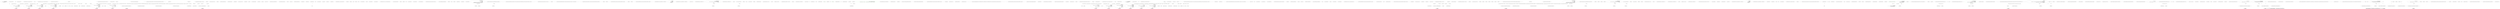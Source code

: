 digraph  {
n138 [label="CommandLine.Parser", span=""];
n139 [label="System.Collections.Generic.IEnumerable<string>", span=""];
n140 [label=factory, span=""];
n141 [label="System.Func<T>", span=""];
n142 [label="System.Collections.Generic.IEnumerable<string>", span=""];
n143 [label="System.Collections.Generic.IEnumerable<string>", span=""];
n144 [label="params System.Type[]", span=""];
n145 [label="System.Collections.Generic.IEnumerable<CommandLine.Core.OptionSpecification>", span=""];
n146 [label="CommandLine.ParserSettings", span=""];
n147 [label="CommandLine.ParserResult<T>", span=""];
n0 [cluster="lambda expression", label="Entry lambda expression", span="20-20"];
n1 [cluster="lambda expression", label="new Parser(new ParserSettings{ HelpWriter = Console.Error })", span="20-20"];
n2 [cluster="lambda expression", label="Exit lambda expression", span="20-20"];
n3 [cluster="CommandLine.Parser.Parser(CommandLine.ParserSettings)", label="Entry CommandLine.Parser.Parser(CommandLine.ParserSettings)", span="45-45"];
n4 [cluster="CommandLine.ParserSettings.ParserSettings()", label="Entry CommandLine.ParserSettings.ParserSettings()", span="25-25"];
n5 [cluster="CommandLine.Parser.Parser()", label="Entry CommandLine.Parser.Parser()", span="25-25"];
n6 [cluster="CommandLine.Parser.Parser()", label="settings = new ParserSettings { Consumed = true }", span="27-27"];
n7 [cluster="CommandLine.Parser.Parser()", label="Exit CommandLine.Parser.Parser()", span="25-25"];
n8 [cluster="CommandLine.Parser.Parser(System.Action<CommandLine.ParserSettings>)", label="Entry CommandLine.Parser.Parser(System.Action<CommandLine.ParserSettings>)", span="36-36"];
n9 [cluster="CommandLine.Parser.Parser(System.Action<CommandLine.ParserSettings>)", label="configuration == null", span="38-38"];
n12 [cluster="CommandLine.Parser.Parser(System.Action<CommandLine.ParserSettings>)", label="configuration(settings)", span="41-41"];
n10 [cluster="CommandLine.Parser.Parser(System.Action<CommandLine.ParserSettings>)", label="throw new ArgumentNullException(''configuration'');", span="38-38"];
n11 [cluster="CommandLine.Parser.Parser(System.Action<CommandLine.ParserSettings>)", label="settings = new ParserSettings()", span="40-40"];
n13 [cluster="CommandLine.Parser.Parser(System.Action<CommandLine.ParserSettings>)", label="settings.Consumed = true", span="42-42"];
n16 [cluster="System.Action<T>.Invoke(T)", label="Entry System.Action<T>.Invoke(T)", span="0-0"];
n14 [cluster="CommandLine.Parser.Parser(System.Action<CommandLine.ParserSettings>)", label="Exit CommandLine.Parser.Parser(System.Action<CommandLine.ParserSettings>)", span="36-36"];
n15 [cluster="System.ArgumentNullException.ArgumentNullException(string)", label="Entry System.ArgumentNullException.ArgumentNullException(string)", span="0-0"];
n17 [cluster="CommandLine.Parser.Parser(CommandLine.ParserSettings)", label="this.settings = settings", span="47-47"];
n18 [cluster="CommandLine.Parser.Parser(CommandLine.ParserSettings)", label="this.settings.Consumed = true", span="48-48"];
n19 [cluster="CommandLine.Parser.Parser(CommandLine.ParserSettings)", label="Exit CommandLine.Parser.Parser(CommandLine.ParserSettings)", span="45-45"];
n20 [cluster="CommandLine.Parser.~Parser()", label="Entry CommandLine.Parser.~Parser()", span="54-54"];
n21 [cluster="CommandLine.Parser.~Parser()", label="Dispose(false)", span="56-56"];
n22 [cluster="CommandLine.Parser.~Parser()", label="Exit CommandLine.Parser.~Parser()", span="54-54"];
n23 [cluster="CommandLine.Parser.Dispose(bool)", label="Entry CommandLine.Parser.Dispose(bool)", span="213-213"];
n24 [cluster="CommandLine.Parser.ParseArguments<T>(System.Collections.Generic.IEnumerable<string>)", label="Entry CommandLine.Parser.ParseArguments<T>(System.Collections.Generic.IEnumerable<string>)", span="84-84"];
n25 [cluster="CommandLine.Parser.ParseArguments<T>(System.Collections.Generic.IEnumerable<string>)", label="args == null", span="86-86"];
n28 [cluster="CommandLine.Parser.ParseArguments<T>(System.Collections.Generic.IEnumerable<string>)", label="return MakeParserResult(\r\n                () => InstanceBuilder.Build(\r\n                    factory,\r\n                    (arguments, optionSpecs) => Tokenize(arguments, optionSpecs, settings),\r\n                    args,\r\n                    settings.NameComparer,\r\n                    settings.ParsingCulture),\r\n                settings);", span="92-99"];
n35 [cluster="lambda expression", label="InstanceBuilder.Build(\r\n                    factory,\r\n                    (arguments, optionSpecs) => Tokenize(arguments, optionSpecs, settings),\r\n                    args,\r\n                    settings.NameComparer,\r\n                    settings.ParsingCulture)", span="93-98"];
n26 [cluster="CommandLine.Parser.ParseArguments<T>(System.Collections.Generic.IEnumerable<string>)", label="throw new ArgumentNullException(''args'');", span="86-86"];
n27 [cluster="CommandLine.Parser.ParseArguments<T>(System.Collections.Generic.IEnumerable<string>)", label="var factory = typeof(T).IsMutable()\r\n                ? Maybe.Just<Func<T>>(Activator.CreateInstance<T>)\r\n                : Maybe.Nothing<Func<T>>()", span="88-90"];
n30 [cluster="System.Type.IsMutable()", label="Entry System.Type.IsMutable()", span="115-115"];
n31 [cluster="CSharpx.Maybe.Just<T>(T)", label="Entry CSharpx.Maybe.Just<T>(T)", span="80-80"];
n32 [cluster="CSharpx.Maybe.Nothing<T>()", label="Entry CSharpx.Maybe.Nothing<T>()", span="75-75"];
n29 [cluster="CommandLine.Parser.ParseArguments<T>(System.Collections.Generic.IEnumerable<string>)", label="Exit CommandLine.Parser.ParseArguments<T>(System.Collections.Generic.IEnumerable<string>)", span="84-84"];
n33 [cluster="Unk.MakeParserResult", label="Entry Unk.MakeParserResult", span=""];
n34 [cluster="lambda expression", label="Entry lambda expression", span="93-98"];
n36 [cluster="lambda expression", label="Exit lambda expression", span="93-98"];
n37 [cluster="Unk.Build", label="Entry Unk.Build", span=""];
n38 [cluster="lambda expression", label="Entry lambda expression", span="95-95"];
n39 [cluster="lambda expression", label="Tokenize(arguments, optionSpecs, settings)", span="95-95"];
n40 [cluster="lambda expression", label="Exit lambda expression", span="95-95"];
n41 [cluster="CommandLine.Parser.Tokenize(System.Collections.Generic.IEnumerable<string>, System.Collections.Generic.IEnumerable<CommandLine.Core.OptionSpecification>, CommandLine.ParserSettings)", label="Entry CommandLine.Parser.Tokenize(System.Collections.Generic.IEnumerable<string>, System.Collections.Generic.IEnumerable<CommandLine.Core.OptionSpecification>, CommandLine.ParserSettings)", span="167-167"];
n42 [cluster="CommandLine.Parser.ParseArguments<T>(System.Func<T>, System.Collections.Generic.IEnumerable<string>)", label="Entry CommandLine.Parser.ParseArguments<T>(System.Func<T>, System.Collections.Generic.IEnumerable<string>)", span="112-112"];
n43 [cluster="CommandLine.Parser.ParseArguments<T>(System.Func<T>, System.Collections.Generic.IEnumerable<string>)", label="factory == null", span="115-115"];
n47 [cluster="CommandLine.Parser.ParseArguments<T>(System.Func<T>, System.Collections.Generic.IEnumerable<string>)", label="args == null", span="117-117"];
n49 [cluster="CommandLine.Parser.ParseArguments<T>(System.Func<T>, System.Collections.Generic.IEnumerable<string>)", label="return MakeParserResult(\r\n                () => InstanceBuilder.Build(\r\n                    Maybe.Just(factory),\r\n                    (arguments, optionSpecs) => Tokenize(arguments, optionSpecs, settings),\r\n                    args,\r\n                    settings.NameComparer,\r\n                    settings.ParsingCulture),\r\n                settings);", span="119-126"];
n53 [cluster="lambda expression", label="InstanceBuilder.Build(\r\n                    Maybe.Just(factory),\r\n                    (arguments, optionSpecs) => Tokenize(arguments, optionSpecs, settings),\r\n                    args,\r\n                    settings.NameComparer,\r\n                    settings.ParsingCulture)", span="120-125"];
n44 [cluster="CommandLine.Parser.ParseArguments<T>(System.Func<T>, System.Collections.Generic.IEnumerable<string>)", label="throw new ArgumentNullException(''factory'');", span="115-115"];
n45 [cluster="CommandLine.Parser.ParseArguments<T>(System.Func<T>, System.Collections.Generic.IEnumerable<string>)", label="!typeof(T).IsMutable()", span="116-116"];
n46 [cluster="CommandLine.Parser.ParseArguments<T>(System.Func<T>, System.Collections.Generic.IEnumerable<string>)", label="throw new ArgumentException(''factory'');", span="116-116"];
n48 [cluster="CommandLine.Parser.ParseArguments<T>(System.Func<T>, System.Collections.Generic.IEnumerable<string>)", label="throw new ArgumentNullException(''args'');", span="117-117"];
n50 [cluster="CommandLine.Parser.ParseArguments<T>(System.Func<T>, System.Collections.Generic.IEnumerable<string>)", label="Exit CommandLine.Parser.ParseArguments<T>(System.Func<T>, System.Collections.Generic.IEnumerable<string>)", span="112-112"];
n51 [cluster="System.ArgumentException.ArgumentException(string)", label="Entry System.ArgumentException.ArgumentException(string)", span="0-0"];
n52 [cluster="lambda expression", label="Entry lambda expression", span="120-125"];
n54 [cluster="lambda expression", label="Exit lambda expression", span="120-125"];
n55 [cluster="lambda expression", label="Entry lambda expression", span="122-122"];
n56 [cluster="lambda expression", label="Tokenize(arguments, optionSpecs, settings)", span="122-122"];
n57 [cluster="lambda expression", label="Exit lambda expression", span="122-122"];
n58 [cluster="CommandLine.Parser.ParseArguments(System.Collections.Generic.IEnumerable<string>, params System.Type[])", label="Entry CommandLine.Parser.ParseArguments(System.Collections.Generic.IEnumerable<string>, params System.Type[])", span="141-141"];
n59 [cluster="CommandLine.Parser.ParseArguments(System.Collections.Generic.IEnumerable<string>, params System.Type[])", label="args == null", span="143-143"];
n61 [cluster="CommandLine.Parser.ParseArguments(System.Collections.Generic.IEnumerable<string>, params System.Type[])", label="types == null", span="144-144"];
n63 [cluster="CommandLine.Parser.ParseArguments(System.Collections.Generic.IEnumerable<string>, params System.Type[])", label="types.Length == 0", span="145-145"];
n65 [cluster="CommandLine.Parser.ParseArguments(System.Collections.Generic.IEnumerable<string>, params System.Type[])", label="return MakeParserResult(\r\n                () => InstanceChooser.Choose(\r\n                    (arguments, optionSpecs) => Tokenize(arguments, optionSpecs, settings),\r\n                    types,\r\n                    args,\r\n                    settings.NameComparer,\r\n                    settings.ParsingCulture),\r\n                settings);", span="147-154"];
n69 [cluster="lambda expression", label="InstanceChooser.Choose(\r\n                    (arguments, optionSpecs) => Tokenize(arguments, optionSpecs, settings),\r\n                    types,\r\n                    args,\r\n                    settings.NameComparer,\r\n                    settings.ParsingCulture)", span="148-153"];
n60 [cluster="CommandLine.Parser.ParseArguments(System.Collections.Generic.IEnumerable<string>, params System.Type[])", label="throw new ArgumentNullException(''args'');", span="143-143"];
n62 [cluster="CommandLine.Parser.ParseArguments(System.Collections.Generic.IEnumerable<string>, params System.Type[])", label="throw new ArgumentNullException(''types'');", span="144-144"];
n64 [cluster="CommandLine.Parser.ParseArguments(System.Collections.Generic.IEnumerable<string>, params System.Type[])", label="throw new ArgumentOutOfRangeException(''types'');", span="145-145"];
n66 [cluster="CommandLine.Parser.ParseArguments(System.Collections.Generic.IEnumerable<string>, params System.Type[])", label="Exit CommandLine.Parser.ParseArguments(System.Collections.Generic.IEnumerable<string>, params System.Type[])", span="141-141"];
n67 [cluster="System.ArgumentOutOfRangeException.ArgumentOutOfRangeException(string)", label="Entry System.ArgumentOutOfRangeException.ArgumentOutOfRangeException(string)", span="0-0"];
n68 [cluster="lambda expression", label="Entry lambda expression", span="148-153"];
n70 [cluster="lambda expression", label="Exit lambda expression", span="148-153"];
n71 [cluster="Unk.Choose", label="Entry Unk.Choose", span=""];
n72 [cluster="lambda expression", label="Entry lambda expression", span="149-149"];
n73 [cluster="lambda expression", label="Tokenize(arguments, optionSpecs, settings)", span="149-149"];
n74 [cluster="lambda expression", label="Exit lambda expression", span="149-149"];
n75 [cluster="CommandLine.Parser.Dispose()", label="Entry CommandLine.Parser.Dispose()", span="160-160"];
n76 [cluster="CommandLine.Parser.Dispose()", label="Dispose(true)", span="162-162"];
n77 [cluster="CommandLine.Parser.Dispose()", label="GC.SuppressFinalize(this)", span="164-164"];
n78 [cluster="CommandLine.Parser.Dispose()", label="Exit CommandLine.Parser.Dispose()", span="160-160"];
n79 [cluster="System.GC.SuppressFinalize(object)", label="Entry System.GC.SuppressFinalize(object)", span="0-0"];
n80 [cluster="CommandLine.Parser.Tokenize(System.Collections.Generic.IEnumerable<string>, System.Collections.Generic.IEnumerable<CommandLine.Core.OptionSpecification>, CommandLine.ParserSettings)", label="var tokens = settings.EnableDashDash\r\n                ? Tokenizer.PreprocessDashDash(\r\n                        arguments,\r\n                        args =>\r\n                            Tokenizer.Tokenize(args, name => NameLookup.Contains(name, optionSpecs, settings.NameComparer)))\r\n                : Tokenizer.Tokenize(arguments, name => NameLookup.Contains(name, optionSpecs, settings.NameComparer))", span="172-177"];
n88 [cluster="lambda expression", label="Tokenizer.Tokenize(args, name => NameLookup.Contains(name, optionSpecs, settings.NameComparer))", span="176-176"];
n91 [cluster="lambda expression", label="NameLookup.Contains(name, optionSpecs, settings.NameComparer)", span="176-176"];
n95 [cluster="lambda expression", label="NameLookup.Contains(name, optionSpecs, settings.NameComparer)", span="177-177"];
n81 [cluster="CommandLine.Parser.Tokenize(System.Collections.Generic.IEnumerable<string>, System.Collections.Generic.IEnumerable<CommandLine.Core.OptionSpecification>, CommandLine.ParserSettings)", label="var explodedTokens = Tokenizer.ExplodeOptionList(tokens, name => NameLookup.HavingSeparator(name, optionSpecs, settings.NameComparer))", span="178-178"];
n98 [cluster="lambda expression", label="NameLookup.HavingSeparator(name, optionSpecs, settings.NameComparer)", span="178-178"];
n84 [cluster="CommandLine.Core.Tokenizer.PreprocessDashDash(System.Collections.Generic.IEnumerable<string>, System.Func<System.Collections.Generic.IEnumerable<string>, RailwaySharp.ErrorHandling.Result<System.Collections.Generic.IEnumerable<CommandLine.Core.Token>, CommandLine.Error>>)", label="Entry CommandLine.Core.Tokenizer.PreprocessDashDash(System.Collections.Generic.IEnumerable<string>, System.Func<System.Collections.Generic.IEnumerable<string>, RailwaySharp.ErrorHandling.Result<System.Collections.Generic.IEnumerable<CommandLine.Core.Token>, CommandLine.Error>>)", span="34-34"];
n85 [cluster="CommandLine.Core.Tokenizer.Tokenize(System.Collections.Generic.IEnumerable<string>, System.Func<string, bool>)", label="Entry CommandLine.Core.Tokenizer.Tokenize(System.Collections.Generic.IEnumerable<string>, System.Func<string, bool>)", span="14-14"];
n87 [cluster="lambda expression", label="Entry lambda expression", span="175-176"];
n94 [cluster="lambda expression", label="Entry lambda expression", span="177-177"];
n82 [cluster="CommandLine.Parser.Tokenize(System.Collections.Generic.IEnumerable<string>, System.Collections.Generic.IEnumerable<CommandLine.Core.OptionSpecification>, CommandLine.ParserSettings)", label="return explodedTokens;", span="179-179"];
n86 [cluster="CommandLine.Core.Tokenizer.ExplodeOptionList(RailwaySharp.ErrorHandling.Result<System.Collections.Generic.IEnumerable<CommandLine.Core.Token>, CommandLine.Error>, System.Func<string, CSharpx.Maybe<char>>)", label="Entry CommandLine.Core.Tokenizer.ExplodeOptionList(RailwaySharp.ErrorHandling.Result<System.Collections.Generic.IEnumerable<CommandLine.Core.Token>, CommandLine.Error>, System.Func<string, CSharpx.Maybe<char>>)", span="47-47"];
n97 [cluster="lambda expression", label="Entry lambda expression", span="178-178"];
n83 [cluster="CommandLine.Parser.Tokenize(System.Collections.Generic.IEnumerable<string>, System.Collections.Generic.IEnumerable<CommandLine.Core.OptionSpecification>, CommandLine.ParserSettings)", label="Exit CommandLine.Parser.Tokenize(System.Collections.Generic.IEnumerable<string>, System.Collections.Generic.IEnumerable<CommandLine.Core.OptionSpecification>, CommandLine.ParserSettings)", span="167-167"];
n89 [cluster="lambda expression", label="Exit lambda expression", span="175-176"];
n90 [cluster="lambda expression", label="Entry lambda expression", span="176-176"];
n92 [cluster="lambda expression", label="Exit lambda expression", span="176-176"];
n93 [cluster="CommandLine.Core.NameLookup.Contains(string, System.Collections.Generic.IEnumerable<CommandLine.Core.OptionSpecification>, System.StringComparer)", label="Entry CommandLine.Core.NameLookup.Contains(string, System.Collections.Generic.IEnumerable<CommandLine.Core.OptionSpecification>, System.StringComparer)", span="11-11"];
n96 [cluster="lambda expression", label="Exit lambda expression", span="177-177"];
n99 [cluster="lambda expression", label="Exit lambda expression", span="178-178"];
n100 [cluster="CommandLine.Core.NameLookup.HavingSeparator(string, System.Collections.Generic.IEnumerable<CommandLine.Core.OptionSpecification>, System.StringComparer)", label="Entry CommandLine.Core.NameLookup.HavingSeparator(string, System.Collections.Generic.IEnumerable<CommandLine.Core.OptionSpecification>, System.StringComparer)", span="16-16"];
n101 [cluster="CommandLine.Parser.MakeParserResult<T>(System.Func<CommandLine.ParserResult<T>>, CommandLine.ParserSettings)", label="Entry CommandLine.Parser.MakeParserResult<T>(System.Func<CommandLine.ParserResult<T>>, CommandLine.ParserSettings)", span="182-182"];
n102 [cluster="CommandLine.Parser.MakeParserResult<T>(System.Func<CommandLine.ParserResult<T>>, CommandLine.ParserSettings)", label="return DisplayHelp(\r\n                HandleUnknownArguments(\r\n                    parseFunc(),\r\n                    settings.IgnoreUnknownArguments),\r\n                settings.HelpWriter);", span="184-188"];
n103 [cluster="CommandLine.Parser.MakeParserResult<T>(System.Func<CommandLine.ParserResult<T>>, CommandLine.ParserSettings)", label="Exit CommandLine.Parser.MakeParserResult<T>(System.Func<CommandLine.ParserResult<T>>, CommandLine.ParserSettings)", span="182-182"];
n104 [cluster="System.Func<TResult>.Invoke()", label="Entry System.Func<TResult>.Invoke()", span="0-0"];
n105 [cluster="CommandLine.Parser.HandleUnknownArguments<T>(CommandLine.ParserResult<T>, bool)", label="Entry CommandLine.Parser.HandleUnknownArguments<T>(CommandLine.ParserResult<T>, bool)", span="191-191"];
n106 [cluster="CommandLine.Parser.DisplayHelp<T>(CommandLine.ParserResult<T>, System.IO.TextWriter)", label="Entry CommandLine.Parser.DisplayHelp<T>(CommandLine.ParserResult<T>, System.IO.TextWriter)", span="200-200"];
n107 [cluster="CommandLine.Parser.HandleUnknownArguments<T>(CommandLine.ParserResult<T>, bool)", label="return ignoreUnknownArguments\r\n                       ? parserResult.Tag == ParserResultType.NotParsed\r\n                            ? ((NotParsed<T>)parserResult).MapErrors(errs => errs.Where(e => e.Tag != ErrorType.UnknownOptionError))\r\n                            : parserResult\r\n                       : parserResult;", span="193-197"];
n108 [cluster="CommandLine.Parser.HandleUnknownArguments<T>(CommandLine.ParserResult<T>, bool)", label="Exit CommandLine.Parser.HandleUnknownArguments<T>(CommandLine.ParserResult<T>, bool)", span="191-191"];
n109 [cluster="Unk.MapErrors", label="Entry Unk.MapErrors", span=""];
n110 [cluster="lambda expression", label="Entry lambda expression", span="195-195"];
n111 [cluster="lambda expression", label="errs.Where(e => e.Tag != ErrorType.UnknownOptionError)", span="195-195"];
n112 [cluster="lambda expression", label="Exit lambda expression", span="195-195"];
n113 [cluster="Unk.Where", label="Entry Unk.Where", span=""];
n114 [cluster="lambda expression", label="Entry lambda expression", span="195-195"];
n115 [cluster="lambda expression", label="e.Tag != ErrorType.UnknownOptionError", span="195-195"];
n116 [cluster="lambda expression", label="Exit lambda expression", span="195-195"];
n117 [cluster="CommandLine.Parser.DisplayHelp<T>(CommandLine.ParserResult<T>, System.IO.TextWriter)", label="parserResult.Tag == ParserResultType.NotParsed", span="202-202"];
n118 [cluster="CommandLine.Parser.DisplayHelp<T>(CommandLine.ParserResult<T>, System.IO.TextWriter)", label="((NotParsed<T>)parserResult).Errors.Any()", span="204-204"];
n119 [cluster="CommandLine.Parser.DisplayHelp<T>(CommandLine.ParserResult<T>, System.IO.TextWriter)", label="helpWriter.ToMaybe().Do(writer => writer.Write(HelpText.AutoBuild(parserResult)))", span="206-206"];
n126 [cluster="lambda expression", label="writer.Write(HelpText.AutoBuild(parserResult))", span="206-206"];
n120 [cluster="CommandLine.Parser.DisplayHelp<T>(CommandLine.ParserResult<T>, System.IO.TextWriter)", label="return parserResult;", span="210-210"];
n122 [cluster="System.Collections.Generic.IEnumerable<TSource>.Any<TSource>()", label="Entry System.Collections.Generic.IEnumerable<TSource>.Any<TSource>()", span="0-0"];
n123 [cluster="T.ToMaybe<T>()", label="Entry T.ToMaybe<T>()", span="105-105"];
n124 [cluster="CSharpx.Maybe<T>.Do<T>(System.Action<T>)", label="Entry CSharpx.Maybe<T>.Do<T>(System.Action<T>)", span="134-134"];
n125 [cluster="lambda expression", label="Entry lambda expression", span="206-206"];
n121 [cluster="CommandLine.Parser.DisplayHelp<T>(CommandLine.ParserResult<T>, System.IO.TextWriter)", label="Exit CommandLine.Parser.DisplayHelp<T>(CommandLine.ParserResult<T>, System.IO.TextWriter)", span="200-200"];
n127 [cluster="lambda expression", label="Exit lambda expression", span="206-206"];
n128 [cluster="CommandLine.Text.HelpText.AutoBuild<T>(CommandLine.ParserResult<T>)", label="Entry CommandLine.Text.HelpText.AutoBuild<T>(CommandLine.ParserResult<T>)", span="252-252"];
n129 [cluster="System.IO.TextWriter.Write(string)", label="Entry System.IO.TextWriter.Write(string)", span="0-0"];
n130 [cluster="CommandLine.Parser.Dispose(bool)", label=disposed, span="215-215"];
n132 [cluster="CommandLine.Parser.Dispose(bool)", label=disposing, span="220-220"];
n131 [cluster="CommandLine.Parser.Dispose(bool)", label="return;", span="217-217"];
n133 [cluster="CommandLine.Parser.Dispose(bool)", label="settings != null", span="222-222"];
n136 [cluster="CommandLine.Parser.Dispose(bool)", label="Exit CommandLine.Parser.Dispose(bool)", span="213-213"];
n134 [cluster="CommandLine.Parser.Dispose(bool)", label="settings.Dispose()", span="224-224"];
n135 [cluster="CommandLine.Parser.Dispose(bool)", label="disposed = true", span="227-227"];
n137 [cluster="CommandLine.ParserSettings.Dispose()", label="Entry CommandLine.ParserSettings.Dispose()", span="119-119"];
d3 [cluster="CommandLine.BaseAttribute.BaseAttribute()", color=green, community=0, label="helpText = string.Empty", prediction=0, span="24-24"];
d6 [label="CommandLine.BaseAttribute", span=""];
d2 [cluster="CommandLine.BaseAttribute.BaseAttribute()", label="max = -1", span="23-23"];
d4 [cluster="CommandLine.BaseAttribute.BaseAttribute()", color=green, community=0, label="metaValue = string.Empty", prediction=1, span="25-25"];
d5 [cluster="CommandLine.BaseAttribute.BaseAttribute()", label="Exit CommandLine.BaseAttribute.BaseAttribute()", span="20-20"];
d1 [cluster="CommandLine.BaseAttribute.BaseAttribute()", label="min = -1", span="22-22"];
d0 [cluster="CommandLine.BaseAttribute.BaseAttribute()", label="Entry CommandLine.BaseAttribute.BaseAttribute()", span="20-20"];
m1_1 [cluster="CommandLine.Tests.Unit.Core.NameLookupTests.Lookup_name_of_sequence_option_with_separator()", file="NameLookupTests.cs", label="var expected = Maybe.Just(''.'')", span="17-17"];
m1_2 [cluster="CommandLine.Tests.Unit.Core.NameLookupTests.Lookup_name_of_sequence_option_with_separator()", color=green, community=0, file="NameLookupTests.cs", label="var specs = new[] { new OptionSpecification(string.Empty, ''string-seq'',\r\n                false, string.Empty, Maybe.Nothing<int>(), Maybe.Nothing<int>(), '.', null, string.Empty, string.Empty, new List<string>(), typeof(IEnumerable<string>), TargetType.Sequence)}", prediction=2, span="18-19"];
m1_3 [cluster="CommandLine.Tests.Unit.Core.NameLookupTests.Lookup_name_of_sequence_option_with_separator()", file="NameLookupTests.cs", label="var result = NameLookup.HavingSeparator(''string-seq'', specs, StringComparer.InvariantCulture)", span="22-22"];
m1_4 [cluster="CommandLine.Tests.Unit.Core.NameLookupTests.Lookup_name_of_sequence_option_with_separator()", file="NameLookupTests.cs", label="expected.ShouldBeEquivalentTo(result)", span="25-25"];
m1_8 [cluster="CommandLine.Infrastructure.Maybe.Nothing<T>()", file="NameLookupTests.cs", label="Entry CommandLine.Infrastructure.Maybe.Nothing<T>()", span="63-63"];
m1_6 [cluster="CommandLine.Infrastructure.Maybe.Just<T>(T)", file="NameLookupTests.cs", label="CommandLine.BaseAttribute", span=""];
m1_7 [cluster="OptionSpecification.cstr", file="NameLookupTests.cs", label="Entry OptionSpecification.cstr", span=""];
m1_0 [cluster="CommandLine.Tests.Unit.Core.NameLookupTests.Lookup_name_of_sequence_option_with_separator()", file="NameLookupTests.cs", label="Entry CommandLine.Tests.Unit.Core.NameLookupTests.Lookup_name_of_sequence_option_with_separator()", span="14-14"];
m1_5 [cluster="CommandLine.Tests.Unit.Core.NameLookupTests.Lookup_name_of_sequence_option_with_separator()", file="NameLookupTests.cs", label="Exit CommandLine.Tests.Unit.Core.NameLookupTests.Lookup_name_of_sequence_option_with_separator()", span="14-14"];
m1_10 [cluster="CommandLine.Core.NameLookup.HavingSeparator(string, System.Collections.Generic.IEnumerable<CommandLine.Core.OptionSpecification>, System.StringComparer)", file="NameLookupTests.cs", label="Entry CommandLine.Core.NameLookup.HavingSeparator(string, System.Collections.Generic.IEnumerable<CommandLine.Core.OptionSpecification>, System.StringComparer)", span="16-16"];
m1_11 [cluster="Unk.ShouldBeEquivalentTo", file="NameLookupTests.cs", label="Entry Unk.ShouldBeEquivalentTo", span=""];
m1_9 [cluster="System.Collections.Generic.List<T>.List()", file="NameLookupTests.cs", label="Entry System.Collections.Generic.List<T>.List()", span="0-0"];
m2_8 [cluster="CommandLine.Infrastructure.Maybe.Nothing<T>()", file="OptionAttribute.cs", label="Entry CommandLine.Infrastructure.Maybe.Nothing<T>()", span="63-63"];
m2_6 [cluster="CommandLine.Infrastructure.Maybe.Just<T>(T)", file="OptionAttribute.cs", label="Entry CommandLine.Infrastructure.Maybe.Just<T>(T)", span="68-68"];
m2_7 [cluster="CommandLine.Core.OptionSpecification.OptionSpecification(string, string, bool, string, CommandLine.Infrastructure.Maybe<int>, CommandLine.Infrastructure.Maybe<int>, char, CommandLine.Infrastructure.Maybe<object>, System.Type, CommandLine.Core.TargetType, string, string, System.Collections.Generic.IEnumerable<string>)", file="OptionAttribute.cs", label="Entry CommandLine.Core.OptionSpecification.OptionSpecification(string, string, bool, string, CommandLine.Infrastructure.Maybe<int>, CommandLine.Infrastructure.Maybe<int>, char, CommandLine.Infrastructure.Maybe<object>, System.Type, CommandLine.Core.TargetType, string, string, System.Collections.Generic.IEnumerable<string>)", span="18-18"];
m2_10 [cluster="CommandLine.Core.NameLookup.WithSeparator(string, System.Collections.Generic.IEnumerable<CommandLine.Core.OptionSpecification>, System.StringComparer)", file="OptionAttribute.cs", label="Entry CommandLine.Core.NameLookup.WithSeparator(string, System.Collections.Generic.IEnumerable<CommandLine.Core.OptionSpecification>, System.StringComparer)", span="16-16"];
m2_0 [cluster="CommandLine.Tests.Unit.Core.NameLookupTests.Lookup_name_of_sequence_option_with_separator()", file="OptionAttribute.cs", label="Entry CommandLine.Tests.Unit.Core.NameLookupTests.Lookup_name_of_sequence_option_with_separator()", span="14-14"];
m2_4 [cluster="CommandLine.Tests.Unit.Core.NameLookupTests.Lookup_name_of_sequence_option_with_separator()", file="OptionAttribute.cs", label="expected.ShouldBeEquivalentTo(result)", span="25-25"];
m2_3 [cluster="CommandLine.Tests.Unit.Core.NameLookupTests.Lookup_name_of_sequence_option_with_separator()", file="OptionAttribute.cs", label="var result = NameLookup.WithSeparator(''string-seq'', specs, StringComparer.InvariantCulture)", span="22-22"];
m2_5 [cluster="CommandLine.Tests.Unit.Core.NameLookupTests.Lookup_name_of_sequence_option_with_separator()", file="OptionAttribute.cs", label="Exit CommandLine.Tests.Unit.Core.NameLookupTests.Lookup_name_of_sequence_option_with_separator()", span="14-14"];
m2_11 [cluster="Unk.ShouldBeEquivalentTo", file="OptionAttribute.cs", label="Entry Unk.ShouldBeEquivalentTo", span=""];
m2_9 [cluster="System.Collections.Generic.List<T>.List()", file="OptionAttribute.cs", label="Entry System.Collections.Generic.List<T>.List()", span="0-0"];
m3_9 [cluster="CommandLine.Parser.Parser(System.Action<CommandLine.ParserSettings>)", file="OptionMapperTests.cs", label="configuration == null", span="38-38"];
m3_12 [cluster="CommandLine.Parser.Parser(System.Action<CommandLine.ParserSettings>)", file="OptionMapperTests.cs", label="configuration(settings)", span="41-41"];
m3_10 [cluster="CommandLine.Parser.Parser(System.Action<CommandLine.ParserSettings>)", file="OptionMapperTests.cs", label="throw new ArgumentNullException(''configuration'');", span="38-38"];
m3_11 [cluster="CommandLine.Parser.Parser(System.Action<CommandLine.ParserSettings>)", file="OptionMapperTests.cs", label="settings = new ParserSettings()", span="40-40"];
m3_13 [cluster="CommandLine.Parser.Parser(System.Action<CommandLine.ParserSettings>)", file="OptionMapperTests.cs", label="settings.Consumed = true", span="42-42"];
m3_84 [cluster="CommandLine.Core.Tokenizer.PreprocessDashDash(System.Collections.Generic.IEnumerable<string>, System.Func<System.Collections.Generic.IEnumerable<string>, RailwaySharp.ErrorHandling.Result<System.Collections.Generic.IEnumerable<CommandLine.Core.Token>, CommandLine.Error>>)", file="OptionMapperTests.cs", label="Entry CommandLine.Core.Tokenizer.PreprocessDashDash(System.Collections.Generic.IEnumerable<string>, System.Func<System.Collections.Generic.IEnumerable<string>, RailwaySharp.ErrorHandling.Result<System.Collections.Generic.IEnumerable<CommandLine.Core.Token>, CommandLine.Error>>)", span="34-34"];
m3_20 [cluster="CommandLine.Parser.~Parser()", file="OptionMapperTests.cs", label="Entry CommandLine.Parser.~Parser()", span="54-54"];
m3_21 [cluster="CommandLine.Parser.~Parser()", file="OptionMapperTests.cs", label="Dispose(false)", span="56-56"];
m3_22 [cluster="CommandLine.Parser.~Parser()", file="OptionMapperTests.cs", label="Exit CommandLine.Parser.~Parser()", span="54-54"];
m3_86 [cluster="CommandLine.Core.Tokenizer.ExplodeOptionList(RailwaySharp.ErrorHandling.Result<System.Collections.Generic.IEnumerable<CommandLine.Core.Token>, CommandLine.Error>, System.Func<string, CSharpx.Maybe<char>>)", file="OptionMapperTests.cs", label="Entry CommandLine.Core.Tokenizer.ExplodeOptionList(RailwaySharp.ErrorHandling.Result<System.Collections.Generic.IEnumerable<CommandLine.Core.Token>, CommandLine.Error>, System.Func<string, CSharpx.Maybe<char>>)", span="47-47"];
m3_16 [cluster="System.Action<T>.Invoke(T)", file="OptionMapperTests.cs", label="Entry System.Action<T>.Invoke(T)", span="0-0"];
m3_58 [cluster="CommandLine.Parser.ParseArguments(System.Collections.Generic.IEnumerable<string>, params System.Type[])", file="OptionMapperTests.cs", label="Entry CommandLine.Parser.ParseArguments(System.Collections.Generic.IEnumerable<string>, params System.Type[])", span="141-141"];
m3_59 [cluster="CommandLine.Parser.ParseArguments(System.Collections.Generic.IEnumerable<string>, params System.Type[])", file="OptionMapperTests.cs", label="args == null", span="143-143"];
m3_61 [cluster="CommandLine.Parser.ParseArguments(System.Collections.Generic.IEnumerable<string>, params System.Type[])", file="OptionMapperTests.cs", label="types == null", span="144-144"];
m3_63 [cluster="CommandLine.Parser.ParseArguments(System.Collections.Generic.IEnumerable<string>, params System.Type[])", file="OptionMapperTests.cs", label="types.Length == 0", span="145-145"];
m3_65 [cluster="CommandLine.Parser.ParseArguments(System.Collections.Generic.IEnumerable<string>, params System.Type[])", file="OptionMapperTests.cs", label="return MakeParserResult(\r\n                () => InstanceChooser.Choose(\r\n                    (arguments, optionSpecs) => Tokenize(arguments, optionSpecs, settings),\r\n                    types,\r\n                    args,\r\n                    settings.NameComparer,\r\n                    settings.ParsingCulture),\r\n                settings);", span="147-154"];
m3_60 [cluster="CommandLine.Parser.ParseArguments(System.Collections.Generic.IEnumerable<string>, params System.Type[])", file="OptionMapperTests.cs", label="throw new ArgumentNullException(''args'');", span="143-143"];
m3_62 [cluster="CommandLine.Parser.ParseArguments(System.Collections.Generic.IEnumerable<string>, params System.Type[])", file="OptionMapperTests.cs", label="throw new ArgumentNullException(''types'');", span="144-144"];
m3_64 [cluster="CommandLine.Parser.ParseArguments(System.Collections.Generic.IEnumerable<string>, params System.Type[])", file="OptionMapperTests.cs", label="throw new ArgumentOutOfRangeException(''types'');", span="145-145"];
m3_66 [cluster="CommandLine.Parser.ParseArguments(System.Collections.Generic.IEnumerable<string>, params System.Type[])", file="OptionMapperTests.cs", label="Exit CommandLine.Parser.ParseArguments(System.Collections.Generic.IEnumerable<string>, params System.Type[])", span="141-141"];
m3_33 [cluster="Unk.MakeParserResult", file="OptionMapperTests.cs", label="Entry Unk.MakeParserResult", span=""];
m3_3 [cluster="CommandLine.Parser.Parser(CommandLine.ParserSettings)", file="OptionMapperTests.cs", label="Entry CommandLine.Parser.Parser(CommandLine.ParserSettings)", span="45-45"];
m3_17 [cluster="CommandLine.Parser.Parser(CommandLine.ParserSettings)", file="OptionMapperTests.cs", label="this.settings = settings", span="47-47"];
m3_18 [cluster="CommandLine.Parser.Parser(CommandLine.ParserSettings)", file="OptionMapperTests.cs", label="this.settings.Consumed = true", span="48-48"];
m3_19 [cluster="CommandLine.Parser.Parser(CommandLine.ParserSettings)", file="OptionMapperTests.cs", label="Exit CommandLine.Parser.Parser(CommandLine.ParserSettings)", span="45-45"];
m3_67 [cluster="System.ArgumentOutOfRangeException.ArgumentOutOfRangeException(string)", file="OptionMapperTests.cs", label="Entry System.ArgumentOutOfRangeException.ArgumentOutOfRangeException(string)", span="0-0"];
m3_42 [cluster="CommandLine.Parser.ParseArguments<T>(System.Func<T>, System.Collections.Generic.IEnumerable<string>)", file="OptionMapperTests.cs", label="Entry CommandLine.Parser.ParseArguments<T>(System.Func<T>, System.Collections.Generic.IEnumerable<string>)", span="112-112"];
m3_43 [cluster="CommandLine.Parser.ParseArguments<T>(System.Func<T>, System.Collections.Generic.IEnumerable<string>)", file="OptionMapperTests.cs", label="factory == null", span="115-115"];
m3_47 [cluster="CommandLine.Parser.ParseArguments<T>(System.Func<T>, System.Collections.Generic.IEnumerable<string>)", file="OptionMapperTests.cs", label="args == null", span="117-117"];
m3_49 [cluster="CommandLine.Parser.ParseArguments<T>(System.Func<T>, System.Collections.Generic.IEnumerable<string>)", file="OptionMapperTests.cs", label="return MakeParserResult(\r\n                () => InstanceBuilder.Build(\r\n                    Maybe.Just(factory),\r\n                    (arguments, optionSpecs) => Tokenize(arguments, optionSpecs, settings),\r\n                    args,\r\n                    settings.NameComparer,\r\n                    settings.ParsingCulture),\r\n                settings);", span="119-126"];
m3_44 [cluster="CommandLine.Parser.ParseArguments<T>(System.Func<T>, System.Collections.Generic.IEnumerable<string>)", file="OptionMapperTests.cs", label="throw new ArgumentNullException(''factory'');", span="115-115"];
m3_45 [cluster="CommandLine.Parser.ParseArguments<T>(System.Func<T>, System.Collections.Generic.IEnumerable<string>)", file="OptionMapperTests.cs", label="!typeof(T).IsMutable()", span="116-116"];
m3_46 [cluster="CommandLine.Parser.ParseArguments<T>(System.Func<T>, System.Collections.Generic.IEnumerable<string>)", file="OptionMapperTests.cs", label="throw new ArgumentException(''factory'');", span="116-116"];
m3_48 [cluster="CommandLine.Parser.ParseArguments<T>(System.Func<T>, System.Collections.Generic.IEnumerable<string>)", file="OptionMapperTests.cs", label="throw new ArgumentNullException(''args'');", span="117-117"];
m3_50 [cluster="CommandLine.Parser.ParseArguments<T>(System.Func<T>, System.Collections.Generic.IEnumerable<string>)", file="OptionMapperTests.cs", label="Exit CommandLine.Parser.ParseArguments<T>(System.Func<T>, System.Collections.Generic.IEnumerable<string>)", span="112-112"];
m3_100 [cluster="CommandLine.Core.NameLookup.HavingSeparator(string, System.Collections.Generic.IEnumerable<CommandLine.Core.OptionSpecification>, System.StringComparer)", file="OptionMapperTests.cs", label="Entry CommandLine.Core.NameLookup.HavingSeparator(string, System.Collections.Generic.IEnumerable<CommandLine.Core.OptionSpecification>, System.StringComparer)", span="16-16"];
m3_51 [cluster="System.ArgumentException.ArgumentException(string)", file="OptionMapperTests.cs", label="Entry System.ArgumentException.ArgumentException(string)", span="0-0"];
m3_113 [cluster="Unk.Where", file="OptionMapperTests.cs", label="Entry Unk.Where", span=""];
m3_4 [cluster="CommandLine.ParserSettings.ParserSettings()", file="OptionMapperTests.cs", label="Entry CommandLine.ParserSettings.ParserSettings()", span="25-25"];
m3_93 [cluster="CommandLine.Core.NameLookup.Contains(string, System.Collections.Generic.IEnumerable<CommandLine.Core.OptionSpecification>, System.StringComparer)", file="OptionMapperTests.cs", label="Entry CommandLine.Core.NameLookup.Contains(string, System.Collections.Generic.IEnumerable<CommandLine.Core.OptionSpecification>, System.StringComparer)", span="11-11"];
m3_5 [cluster="CommandLine.Parser.Parser()", file="OptionMapperTests.cs", label="Entry CommandLine.Parser.Parser()", span="25-25"];
m3_6 [cluster="CommandLine.Parser.Parser()", file="OptionMapperTests.cs", label="settings = new ParserSettings { Consumed = true }", span="27-27"];
m3_7 [cluster="CommandLine.Parser.Parser()", file="OptionMapperTests.cs", label="Exit CommandLine.Parser.Parser()", span="25-25"];
m3_31 [cluster="CSharpx.Maybe.Just<T>(T)", file="OptionMapperTests.cs", label="Entry CSharpx.Maybe.Just<T>(T)", span="80-80"];
m3_104 [cluster="System.Func<TResult>.Invoke()", file="OptionMapperTests.cs", label="Entry System.Func<TResult>.Invoke()", span="0-0"];
m3_106 [cluster="CommandLine.Parser.DisplayHelp<T>(CommandLine.ParserResult<T>, System.IO.TextWriter)", file="OptionMapperTests.cs", label="Entry CommandLine.Parser.DisplayHelp<T>(CommandLine.ParserResult<T>, System.IO.TextWriter)", span="200-200"];
m3_117 [cluster="CommandLine.Parser.DisplayHelp<T>(CommandLine.ParserResult<T>, System.IO.TextWriter)", file="OptionMapperTests.cs", label="parserResult.Tag == ParserResultType.NotParsed", span="202-202"];
m3_118 [cluster="CommandLine.Parser.DisplayHelp<T>(CommandLine.ParserResult<T>, System.IO.TextWriter)", file="OptionMapperTests.cs", label="((NotParsed<T>)parserResult).Errors.Any()", span="204-204"];
m3_119 [cluster="CommandLine.Parser.DisplayHelp<T>(CommandLine.ParserResult<T>, System.IO.TextWriter)", file="OptionMapperTests.cs", label="helpWriter.ToMaybe().Do(writer => writer.Write(HelpText.AutoBuild(parserResult)))", span="206-206"];
m3_120 [cluster="CommandLine.Parser.DisplayHelp<T>(CommandLine.ParserResult<T>, System.IO.TextWriter)", file="OptionMapperTests.cs", label="return parserResult;", span="210-210"];
m3_121 [cluster="CommandLine.Parser.DisplayHelp<T>(CommandLine.ParserResult<T>, System.IO.TextWriter)", file="OptionMapperTests.cs", label="Exit CommandLine.Parser.DisplayHelp<T>(CommandLine.ParserResult<T>, System.IO.TextWriter)", span="200-200"];
m3_125 [cluster="lambda expression", file="OptionMapperTests.cs", label="Entry lambda expression", span="206-206"];
m3_0 [cluster="lambda expression", file="OptionMapperTests.cs", label="Entry lambda expression", span="20-20"];
m3_1 [cluster="lambda expression", file="OptionMapperTests.cs", label="new Parser(new ParserSettings{ HelpWriter = Console.Error })", span="20-20"];
m3_2 [cluster="lambda expression", file="OptionMapperTests.cs", label="Exit lambda expression", span="20-20"];
m3_35 [cluster="lambda expression", file="OptionMapperTests.cs", label="InstanceBuilder.Build(\r\n                    factory,\r\n                    (arguments, optionSpecs) => Tokenize(arguments, optionSpecs, settings),\r\n                    args,\r\n                    settings.NameComparer,\r\n                    settings.ParsingCulture)", span="93-98"];
m3_34 [cluster="lambda expression", file="OptionMapperTests.cs", label="Entry lambda expression", span="93-98"];
m3_36 [cluster="lambda expression", file="OptionMapperTests.cs", label="Exit lambda expression", span="93-98"];
m3_38 [cluster="lambda expression", file="OptionMapperTests.cs", label="Entry lambda expression", span="95-95"];
m3_39 [cluster="lambda expression", file="OptionMapperTests.cs", label="Tokenize(arguments, optionSpecs, settings)", span="95-95"];
m3_40 [cluster="lambda expression", file="OptionMapperTests.cs", label="Exit lambda expression", span="95-95"];
m3_53 [cluster="lambda expression", file="OptionMapperTests.cs", label="InstanceBuilder.Build(\r\n                    Maybe.Just(factory),\r\n                    (arguments, optionSpecs) => Tokenize(arguments, optionSpecs, settings),\r\n                    args,\r\n                    settings.NameComparer,\r\n                    settings.ParsingCulture)", span="120-125"];
m3_52 [cluster="lambda expression", file="OptionMapperTests.cs", label="Entry lambda expression", span="120-125"];
m3_54 [cluster="lambda expression", file="OptionMapperTests.cs", label="Exit lambda expression", span="120-125"];
m3_55 [cluster="lambda expression", file="OptionMapperTests.cs", label="Entry lambda expression", span="122-122"];
m3_56 [cluster="lambda expression", file="OptionMapperTests.cs", label="Tokenize(arguments, optionSpecs, settings)", span="122-122"];
m3_57 [cluster="lambda expression", file="OptionMapperTests.cs", label="Exit lambda expression", span="122-122"];
m3_69 [cluster="lambda expression", file="OptionMapperTests.cs", label="InstanceChooser.Choose(\r\n                    (arguments, optionSpecs) => Tokenize(arguments, optionSpecs, settings),\r\n                    types,\r\n                    args,\r\n                    settings.NameComparer,\r\n                    settings.ParsingCulture)", span="148-153"];
m3_68 [cluster="lambda expression", file="OptionMapperTests.cs", label="Entry lambda expression", span="148-153"];
m3_70 [cluster="lambda expression", file="OptionMapperTests.cs", label="Exit lambda expression", span="148-153"];
m3_72 [cluster="lambda expression", file="OptionMapperTests.cs", label="Entry lambda expression", span="149-149"];
m3_73 [cluster="lambda expression", file="OptionMapperTests.cs", label="Tokenize(arguments, optionSpecs, settings)", span="149-149"];
m3_74 [cluster="lambda expression", file="OptionMapperTests.cs", label="Exit lambda expression", span="149-149"];
m3_88 [cluster="lambda expression", file="OptionMapperTests.cs", label="Tokenizer.Tokenize(args, name => NameLookup.Contains(name, optionSpecs, settings.NameComparer))", span="176-176"];
m3_91 [cluster="lambda expression", file="OptionMapperTests.cs", label="NameLookup.Contains(name, optionSpecs, settings.NameComparer)", span="176-176"];
m3_95 [cluster="lambda expression", file="OptionMapperTests.cs", label="NameLookup.Contains(name, optionSpecs, settings.NameComparer)", span="177-177"];
m3_98 [cluster="lambda expression", file="OptionMapperTests.cs", label="NameLookup.HavingSeparator(name, optionSpecs, settings.NameComparer)", span="178-178"];
m3_87 [cluster="lambda expression", file="OptionMapperTests.cs", label="Entry lambda expression", span="175-176"];
m3_94 [cluster="lambda expression", file="OptionMapperTests.cs", label="Entry lambda expression", span="177-177"];
m3_97 [cluster="lambda expression", file="OptionMapperTests.cs", label="Entry lambda expression", span="178-178"];
m3_89 [cluster="lambda expression", file="OptionMapperTests.cs", label="Exit lambda expression", span="175-176"];
m3_90 [cluster="lambda expression", file="OptionMapperTests.cs", label="Entry lambda expression", span="176-176"];
m3_92 [cluster="lambda expression", file="OptionMapperTests.cs", label="Exit lambda expression", span="176-176"];
m3_96 [cluster="lambda expression", file="OptionMapperTests.cs", label="Exit lambda expression", span="177-177"];
m3_99 [cluster="lambda expression", file="OptionMapperTests.cs", label="Exit lambda expression", span="178-178"];
m3_110 [cluster="lambda expression", file="OptionMapperTests.cs", label="Entry lambda expression", span="195-195"];
m3_111 [cluster="lambda expression", file="OptionMapperTests.cs", label="errs.Where(e => e.Tag != ErrorType.UnknownOptionError)", span="195-195"];
m3_112 [cluster="lambda expression", file="OptionMapperTests.cs", label="Exit lambda expression", span="195-195"];
m3_114 [cluster="lambda expression", file="OptionMapperTests.cs", label="Entry lambda expression", span="195-195"];
m3_115 [cluster="lambda expression", file="OptionMapperTests.cs", label="e.Tag != ErrorType.UnknownOptionError", span="195-195"];
m3_116 [cluster="lambda expression", file="OptionMapperTests.cs", label="Exit lambda expression", span="195-195"];
m3_126 [cluster="lambda expression", file="OptionMapperTests.cs", label="writer.Write(HelpText.AutoBuild(parserResult))", span="206-206"];
m3_127 [cluster="lambda expression", file="OptionMapperTests.cs", label="Exit lambda expression", span="206-206"];
m3_122 [cluster="System.Collections.Generic.IEnumerable<TSource>.Any<TSource>()", file="OptionMapperTests.cs", label="Entry System.Collections.Generic.IEnumerable<TSource>.Any<TSource>()", span="0-0"];
m3_123 [cluster="T.ToMaybe<T>()", file="OptionMapperTests.cs", label="Entry T.ToMaybe<T>()", span="105-105"];
m3_105 [cluster="CommandLine.Parser.HandleUnknownArguments<T>(CommandLine.ParserResult<T>, bool)", file="OptionMapperTests.cs", label="Entry CommandLine.Parser.HandleUnknownArguments<T>(CommandLine.ParserResult<T>, bool)", span="191-191"];
m3_107 [cluster="CommandLine.Parser.HandleUnknownArguments<T>(CommandLine.ParserResult<T>, bool)", file="OptionMapperTests.cs", label="return ignoreUnknownArguments\r\n                       ? parserResult.Tag == ParserResultType.NotParsed\r\n                            ? ((NotParsed<T>)parserResult).MapErrors(errs => errs.Where(e => e.Tag != ErrorType.UnknownOptionError))\r\n                            : parserResult\r\n                       : parserResult;", span="193-197"];
m3_108 [cluster="CommandLine.Parser.HandleUnknownArguments<T>(CommandLine.ParserResult<T>, bool)", file="OptionMapperTests.cs", label="Exit CommandLine.Parser.HandleUnknownArguments<T>(CommandLine.ParserResult<T>, bool)", span="191-191"];
m3_109 [cluster="Unk.MapErrors", file="OptionMapperTests.cs", label="Entry Unk.MapErrors", span=""];
m3_124 [cluster="CSharpx.Maybe<T>.Do<T>(System.Action<T>)", file="OptionMapperTests.cs", label="Entry CSharpx.Maybe<T>.Do<T>(System.Action<T>)", span="134-134"];
m3_128 [cluster="CommandLine.Text.HelpText.AutoBuild<T>(CommandLine.ParserResult<T>)", file="OptionMapperTests.cs", label="Entry CommandLine.Text.HelpText.AutoBuild<T>(CommandLine.ParserResult<T>)", span="252-252"];
m3_85 [cluster="CommandLine.Core.Tokenizer.Tokenize(System.Collections.Generic.IEnumerable<string>, System.Func<string, bool>)", file="OptionMapperTests.cs", label="Entry CommandLine.Core.Tokenizer.Tokenize(System.Collections.Generic.IEnumerable<string>, System.Func<string, bool>)", span="14-14"];
m3_79 [cluster="System.GC.SuppressFinalize(object)", file="OptionMapperTests.cs", label="Entry System.GC.SuppressFinalize(object)", span="0-0"];
m3_32 [cluster="CSharpx.Maybe.Nothing<T>()", file="OptionMapperTests.cs", label="Entry CSharpx.Maybe.Nothing<T>()", span="75-75"];
m3_137 [cluster="CommandLine.ParserSettings.Dispose()", file="OptionMapperTests.cs", label="Entry CommandLine.ParserSettings.Dispose()", span="119-119"];
m3_30 [cluster="System.Type.IsMutable()", file="OptionMapperTests.cs", label="Entry System.Type.IsMutable()", span="115-115"];
m3_101 [cluster="CommandLine.Parser.MakeParserResult<T>(System.Func<CommandLine.ParserResult<T>>, CommandLine.ParserSettings)", file="OptionMapperTests.cs", label="Entry CommandLine.Parser.MakeParserResult<T>(System.Func<CommandLine.ParserResult<T>>, CommandLine.ParserSettings)", span="182-182"];
m3_102 [cluster="CommandLine.Parser.MakeParserResult<T>(System.Func<CommandLine.ParserResult<T>>, CommandLine.ParserSettings)", file="OptionMapperTests.cs", label="return DisplayHelp(\r\n                HandleUnknownArguments(\r\n                    parseFunc(),\r\n                    settings.IgnoreUnknownArguments),\r\n                settings.HelpWriter);", span="184-188"];
m3_103 [cluster="CommandLine.Parser.MakeParserResult<T>(System.Func<CommandLine.ParserResult<T>>, CommandLine.ParserSettings)", file="OptionMapperTests.cs", label="Exit CommandLine.Parser.MakeParserResult<T>(System.Func<CommandLine.ParserResult<T>>, CommandLine.ParserSettings)", span="182-182"];
m3_75 [cluster="CommandLine.Parser.Dispose()", file="OptionMapperTests.cs", label="Entry CommandLine.Parser.Dispose()", span="160-160"];
m3_76 [cluster="CommandLine.Parser.Dispose()", file="OptionMapperTests.cs", label="Dispose(true)", span="162-162"];
m3_77 [cluster="CommandLine.Parser.Dispose()", file="OptionMapperTests.cs", label="GC.SuppressFinalize(this)", span="164-164"];
m3_78 [cluster="CommandLine.Parser.Dispose()", file="OptionMapperTests.cs", label="Exit CommandLine.Parser.Dispose()", span="160-160"];
m3_71 [cluster="Unk.Choose", file="OptionMapperTests.cs", label="Entry Unk.Choose", span=""];
m3_24 [cluster="CommandLine.Parser.ParseArguments<T>(System.Collections.Generic.IEnumerable<string>)", file="OptionMapperTests.cs", label="Entry CommandLine.Parser.ParseArguments<T>(System.Collections.Generic.IEnumerable<string>)", span="84-84"];
m3_25 [cluster="CommandLine.Parser.ParseArguments<T>(System.Collections.Generic.IEnumerable<string>)", file="OptionMapperTests.cs", label="args == null", span="86-86"];
m3_28 [cluster="CommandLine.Parser.ParseArguments<T>(System.Collections.Generic.IEnumerable<string>)", file="OptionMapperTests.cs", label="return MakeParserResult(\r\n                () => InstanceBuilder.Build(\r\n                    factory,\r\n                    (arguments, optionSpecs) => Tokenize(arguments, optionSpecs, settings),\r\n                    args,\r\n                    settings.NameComparer,\r\n                    settings.ParsingCulture),\r\n                settings);", span="92-99"];
m3_26 [cluster="CommandLine.Parser.ParseArguments<T>(System.Collections.Generic.IEnumerable<string>)", file="OptionMapperTests.cs", label="throw new ArgumentNullException(''args'');", span="86-86"];
m3_27 [cluster="CommandLine.Parser.ParseArguments<T>(System.Collections.Generic.IEnumerable<string>)", file="OptionMapperTests.cs", label="var factory = typeof(T).IsMutable()\r\n                ? Maybe.Just<Func<T>>(Activator.CreateInstance<T>)\r\n                : Maybe.Nothing<Func<T>>()", span="88-90"];
m3_29 [cluster="CommandLine.Parser.ParseArguments<T>(System.Collections.Generic.IEnumerable<string>)", file="OptionMapperTests.cs", label="Exit CommandLine.Parser.ParseArguments<T>(System.Collections.Generic.IEnumerable<string>)", span="84-84"];
m3_41 [cluster="CommandLine.Parser.Tokenize(System.Collections.Generic.IEnumerable<string>, System.Collections.Generic.IEnumerable<CommandLine.Core.OptionSpecification>, CommandLine.ParserSettings)", file="OptionMapperTests.cs", label="Entry CommandLine.Parser.Tokenize(System.Collections.Generic.IEnumerable<string>, System.Collections.Generic.IEnumerable<CommandLine.Core.OptionSpecification>, CommandLine.ParserSettings)", span="167-167"];
m3_80 [cluster="CommandLine.Parser.Tokenize(System.Collections.Generic.IEnumerable<string>, System.Collections.Generic.IEnumerable<CommandLine.Core.OptionSpecification>, CommandLine.ParserSettings)", file="OptionMapperTests.cs", label="var tokens = settings.EnableDashDash\r\n                ? Tokenizer.PreprocessDashDash(\r\n                        arguments,\r\n                        args =>\r\n                            Tokenizer.Tokenize(args, name => NameLookup.Contains(name, optionSpecs, settings.NameComparer)))\r\n                : Tokenizer.Tokenize(arguments, name => NameLookup.Contains(name, optionSpecs, settings.NameComparer))", span="172-177"];
m3_81 [cluster="CommandLine.Parser.Tokenize(System.Collections.Generic.IEnumerable<string>, System.Collections.Generic.IEnumerable<CommandLine.Core.OptionSpecification>, CommandLine.ParserSettings)", file="OptionMapperTests.cs", label="var explodedTokens = Tokenizer.ExplodeOptionList(tokens, name => NameLookup.HavingSeparator(name, optionSpecs, settings.NameComparer))", span="178-178"];
m3_82 [cluster="CommandLine.Parser.Tokenize(System.Collections.Generic.IEnumerable<string>, System.Collections.Generic.IEnumerable<CommandLine.Core.OptionSpecification>, CommandLine.ParserSettings)", file="OptionMapperTests.cs", label="return explodedTokens;", span="179-179"];
m3_83 [cluster="CommandLine.Parser.Tokenize(System.Collections.Generic.IEnumerable<string>, System.Collections.Generic.IEnumerable<CommandLine.Core.OptionSpecification>, CommandLine.ParserSettings)", file="OptionMapperTests.cs", label="Exit CommandLine.Parser.Tokenize(System.Collections.Generic.IEnumerable<string>, System.Collections.Generic.IEnumerable<CommandLine.Core.OptionSpecification>, CommandLine.ParserSettings)", span="167-167"];
m3_23 [cluster="CommandLine.Parser.Dispose(bool)", file="OptionMapperTests.cs", label="Entry CommandLine.Parser.Dispose(bool)", span="213-213"];
m3_130 [cluster="CommandLine.Parser.Dispose(bool)", file="OptionMapperTests.cs", label=disposed, span="215-215"];
m3_132 [cluster="CommandLine.Parser.Dispose(bool)", file="OptionMapperTests.cs", label=disposing, span="220-220"];
m3_131 [cluster="CommandLine.Parser.Dispose(bool)", file="OptionMapperTests.cs", label="return;", span="217-217"];
m3_133 [cluster="CommandLine.Parser.Dispose(bool)", file="OptionMapperTests.cs", label="settings != null", span="222-222"];
m3_134 [cluster="CommandLine.Parser.Dispose(bool)", file="OptionMapperTests.cs", label="settings.Dispose()", span="224-224"];
m3_135 [cluster="CommandLine.Parser.Dispose(bool)", file="OptionMapperTests.cs", label="disposed = true", span="227-227"];
m3_136 [cluster="CommandLine.Parser.Dispose(bool)", file="OptionMapperTests.cs", label="Exit CommandLine.Parser.Dispose(bool)", span="213-213"];
m3_15 [cluster="System.ArgumentNullException.ArgumentNullException(string)", file="OptionMapperTests.cs", label="Entry System.ArgumentNullException.ArgumentNullException(string)", span="0-0"];
m3_37 [cluster="Unk.Build", file="OptionMapperTests.cs", label="Entry Unk.Build", span=""];
m3_129 [cluster="System.IO.TextWriter.Write(string)", file="OptionMapperTests.cs", label="Entry System.IO.TextWriter.Write(string)", span="0-0"];
m3_138 [file="OptionMapperTests.cs", label="CommandLine.Parser", span=""];
m3_139 [file="OptionMapperTests.cs", label="System.Collections.Generic.IEnumerable<string>", span=""];
m3_140 [file="OptionMapperTests.cs", label=factory, span=""];
m3_141 [file="OptionMapperTests.cs", label="System.Func<T>", span=""];
m3_142 [file="OptionMapperTests.cs", label="System.Collections.Generic.IEnumerable<string>", span=""];
m3_143 [file="OptionMapperTests.cs", label="System.Collections.Generic.IEnumerable<string>", span=""];
m3_144 [file="OptionMapperTests.cs", label="params System.Type[]", span=""];
m3_145 [file="OptionMapperTests.cs", label="System.Collections.Generic.IEnumerable<CommandLine.Core.OptionSpecification>", span=""];
m3_146 [file="OptionMapperTests.cs", label="CommandLine.ParserSettings", span=""];
m3_147 [file="OptionMapperTests.cs", label="CommandLine.ParserResult<T>", span=""];
m5_2 [cluster="CommandLine.BadOptionInfo.BadOptionInfo(char?, string)", file="Specification.cs", label="Entry CommandLine.BadOptionInfo.BadOptionInfo(char?, string)", span="51-51"];
m5_3 [cluster="CommandLine.BadOptionInfo.BadOptionInfo(char?, string)", file="Specification.cs", label="ShortName = shortName", span="53-53"];
m5_4 [cluster="CommandLine.BadOptionInfo.BadOptionInfo(char?, string)", file="Specification.cs", label="LongName = longName", span="54-54"];
m5_5 [cluster="CommandLine.BadOptionInfo.BadOptionInfo(char?, string)", file="Specification.cs", label="Exit CommandLine.BadOptionInfo.BadOptionInfo(char?, string)", span="51-51"];
m5_0 [cluster="CommandLine.BadOptionInfo.BadOptionInfo()", file="Specification.cs", label="Entry CommandLine.BadOptionInfo.BadOptionInfo()", span="47-47"];
m5_1 [cluster="CommandLine.BadOptionInfo.BadOptionInfo()", file="Specification.cs", label="Exit CommandLine.BadOptionInfo.BadOptionInfo()", span="47-47"];
m5_6 [file="Specification.cs", label="CommandLine.BadOptionInfo", span=""];
m6_25 [cluster="lambda expression", color=green, community=0, file="SpecificationExtensions.cs", label="TypeConverter.ChangeType(vals, type, isScalar, CultureInfo.InvariantCulture)", prediction=3, span="35-35"];
m6_26 [cluster="lambda expression", file="SpecificationExtensions.cs", label="Exit lambda expression", span="35-35"];
m6_28 [cluster="lambda expression", file="SpecificationExtensions.cs", label="Entry lambda expression", span="40-42"];
m6_29 [cluster="lambda expression", file="SpecificationExtensions.cs", label="a.Specification.IsOption()\r\n                && ((OptionSpecification)a.Specification).ShortName.Equals(''x'')\r\n                && (bool)((Just<object>)a.Value).Value == true", span="40-42"];
m6_27 [cluster="CommandLine.Core.TypeConverter.ChangeType(System.Collections.Generic.IEnumerable<string>, System.Type, bool, System.Globalization.CultureInfo)", file="SpecificationExtensions.cs", label="Entry CommandLine.Core.TypeConverter.ChangeType(System.Collections.Generic.IEnumerable<string>, System.Type, bool, System.Globalization.CultureInfo)", span="12-12"];
m6_30 [cluster="lambda expression", file="SpecificationExtensions.cs", label="Exit lambda expression", span="40-42"];
m6_31 [cluster="string.Equals(string)", file="SpecificationExtensions.cs", label="Entry string.Equals(string)", span="0-0"];
m6_34 [cluster="CommandLine.Core.SpecificationExtensions.HavingMin(CommandLine.Core.Specification, System.Func<int, bool>)", file="SpecificationExtensions.cs", label="Entry CommandLine.Core.SpecificationExtensions.HavingMin(CommandLine.Core.Specification, System.Func<int, bool>)", span="67-67"];
m6_35 [cluster="CommandLine.Core.SpecificationExtensions.HavingMin(CommandLine.Core.Specification, System.Func<int, bool>)", file="SpecificationExtensions.cs", label="int min", span="69-69"];
m6_36 [cluster="CommandLine.Core.SpecificationExtensions.HavingMin(CommandLine.Core.Specification, System.Func<int, bool>)", file="SpecificationExtensions.cs", label="specification.Min.MatchJust(out min)", span="70-70"];
m6_37 [cluster="CommandLine.Core.SpecificationExtensions.HavingMin(CommandLine.Core.Specification, System.Func<int, bool>)", file="SpecificationExtensions.cs", label="return predicate(min);", span="72-72"];
m6_38 [cluster="CommandLine.Core.SpecificationExtensions.HavingMin(CommandLine.Core.Specification, System.Func<int, bool>)", file="SpecificationExtensions.cs", label="return false;", span="74-74"];
m6_39 [cluster="CommandLine.Core.SpecificationExtensions.HavingMin(CommandLine.Core.Specification, System.Func<int, bool>)", file="SpecificationExtensions.cs", label="Exit CommandLine.Core.SpecificationExtensions.HavingMin(CommandLine.Core.Specification, System.Func<int, bool>)", span="67-67"];
m6_20 [cluster="lambda expression", file="SpecificationExtensions.cs", label="Entry lambda expression", span="33-33"];
m6_19 [cluster="string.Equals(string, System.StringComparison)", file="SpecificationExtensions.cs", label="Entry string.Equals(string, System.StringComparison)", span="0-0"];
m6_24 [cluster="lambda expression", file="SpecificationExtensions.cs", label="Entry lambda expression", span="35-35"];
m6_12 [cluster="CommandLine.Core.SpecificationExtensions.UniqueName(CommandLine.Core.OptionSpecification)", file="SpecificationExtensions.cs", label="Exit CommandLine.Core.SpecificationExtensions.UniqueName(CommandLine.Core.OptionSpecification)", span="38-38"];
m6_13 [cluster="CommandLine.Core.SpecificationExtensions.ThrowingValidate(System.Collections.Generic.IEnumerable<CommandLine.Core.Specification>, System.Collections.Generic.IEnumerable<System.Tuple<System.Func<CommandLine.Core.Specification, bool>, string>>)", file="SpecificationExtensions.cs", label="Entry CommandLine.Core.SpecificationExtensions.ThrowingValidate(System.Collections.Generic.IEnumerable<CommandLine.Core.Specification>, System.Collections.Generic.IEnumerable<System.Tuple<System.Func<CommandLine.Core.Specification, bool>, string>>)", span="43-43"];
m6_14 [cluster="Unk.MapValues", file="SpecificationExtensions.cs", label="Entry Unk.MapValues", span=""];
m6_15 [cluster="Unk.NotNull", file="SpecificationExtensions.cs", label="Entry Unk.NotNull", span=""];
m6_17 [cluster="lambda expression", file="SpecificationExtensions.cs", label="p.Name.Equals(''BoolValue'', StringComparison.Ordinal)", span="27-27"];
m6_16 [cluster="lambda expression", file="SpecificationExtensions.cs", label="Entry lambda expression", span="27-27"];
m6_18 [cluster="lambda expression", file="SpecificationExtensions.cs", label="Exit lambda expression", span="27-27"];
m6_11 [cluster="CommandLine.Core.SpecificationExtensions.UniqueName(CommandLine.Core.OptionSpecification)", file="SpecificationExtensions.cs", label="return specification.ShortName.Length > 0 ? specification.ShortName : specification.LongName;", span="40-40"];
m6_3 [cluster="CommandLine.Tests.Unit.Core.OptionMapperTests.Map_boolean_switch_creates_boolean_value()", color=green, community=0, file="SpecificationExtensions.cs", label="var result = OptionMapper.MapValues(\r\n                specProps.Where(pt => pt.Specification.IsOption()),\r\n                tokenPartitions,\r\n                (vals, type, isScalar) => TypeConverter.ChangeType(vals, type, isScalar, CultureInfo.InvariantCulture),\r\n                StringComparer.InvariantCulture)", prediction=4, span="32-36"];
m6_4 [cluster="CommandLine.Tests.Unit.Core.OptionMapperTests.Map_boolean_switch_creates_boolean_value()", file="SpecificationExtensions.cs", label="Assert.NotNull(result.Value.Single(\r\n                a => a.Specification.IsOption()\r\n                && ((OptionSpecification)a.Specification).ShortName.Equals(''x'')\r\n                && (bool)((Just<object>)a.Value).Value == true))", span="39-42"];
m6_5 [cluster="CommandLine.Tests.Unit.Core.OptionMapperTests.Map_boolean_switch_creates_boolean_value()", file="SpecificationExtensions.cs", label="Exit CommandLine.Tests.Unit.Core.OptionMapperTests.Map_boolean_switch_creates_boolean_value()", span="16-16"];
m6_22 [cluster="lambda expression", file="SpecificationExtensions.cs", label="Exit lambda expression", span="33-33"];
m6_21 [cluster="lambda expression", color=green, community=0, file="SpecificationExtensions.cs", label="pt.Specification.IsOption()", prediction=5, span="33-33"];
m6_23 [cluster="CommandLine.Core.Specification.IsOption()", file="SpecificationExtensions.cs", label="Entry CommandLine.Core.Specification.IsOption()", span="11-11"];
m6_10 [cluster="CommandLine.Core.SpecificationExtensions.UniqueName(CommandLine.Core.OptionSpecification)", file="SpecificationExtensions.cs", label="Entry CommandLine.Core.SpecificationExtensions.UniqueName(CommandLine.Core.OptionSpecification)", span="38-38"];
m6_9 [cluster="System.Collections.Generic.List<T>.List()", file="SpecificationExtensions.cs", label="Entry System.Collections.Generic.List<T>.List()", span="0-0"];
m6_32 [cluster="CommandLine.Infrastructure.Maybe<T>.MatchJust(out T)", file="SpecificationExtensions.cs", label="Entry CommandLine.Infrastructure.Maybe<T>.MatchJust(out T)", span="31-31"];
m6_8 [cluster="CommandLine.Core.SpecificationExtensions.WithLongName(CommandLine.Core.OptionSpecification, string)", file="SpecificationExtensions.cs", label="Exit CommandLine.Core.SpecificationExtensions.WithLongName(CommandLine.Core.OptionSpecification, string)", span="20-20"];
m6_6 [cluster="CommandLine.Core.SpecificationExtensions.WithLongName(CommandLine.Core.OptionSpecification, string)", file="SpecificationExtensions.cs", label="Entry CommandLine.Core.SpecificationExtensions.WithLongName(CommandLine.Core.OptionSpecification, string)", span="20-20"];
m6_0 [cluster="CommandLine.Tests.Unit.Core.OptionMapperTests.Map_boolean_switch_creates_boolean_value()", file="SpecificationExtensions.cs", label="Entry CommandLine.Tests.Unit.Core.OptionMapperTests.Map_boolean_switch_creates_boolean_value()", span="16-16"];
m6_1 [cluster="CommandLine.Tests.Unit.Core.OptionMapperTests.Map_boolean_switch_creates_boolean_value()", file="SpecificationExtensions.cs", label="var tokenPartitions = new[]\r\n                {\r\n                    new KeyValuePair<string, IEnumerable<string>>(''x'', new [] { ''true'' })\r\n                }", span="19-22"];
m6_2 [cluster="CommandLine.Tests.Unit.Core.OptionMapperTests.Map_boolean_switch_creates_boolean_value()", file="SpecificationExtensions.cs", label="var specProps = new[]\r\n                {\r\n                    SpecificationProperty.Create(\r\n                        new OptionSpecification(''x'', string.Empty, false, string.Empty, -1, -1, '\0', Maybe.Nothing<object>(), typeof(bool), string.Empty, string.Empty, new List<string>()), \r\n                        typeof(FakeOptions).GetProperties().Single(p => p.Name.Equals(''BoolValue'', StringComparison.Ordinal)),\r\n                        Maybe.Nothing<object>())\r\n                }", span="23-29"];
m6_40 [cluster="CommandLine.Core.SpecificationExtensions.HavingMax(CommandLine.Core.Specification, System.Func<int, bool>)", file="SpecificationExtensions.cs", label="Entry CommandLine.Core.SpecificationExtensions.HavingMax(CommandLine.Core.Specification, System.Func<int, bool>)", span="77-77"];
m6_41 [cluster="CommandLine.Core.SpecificationExtensions.HavingMax(CommandLine.Core.Specification, System.Func<int, bool>)", file="SpecificationExtensions.cs", label="int max", span="79-79"];
m6_42 [cluster="CommandLine.Core.SpecificationExtensions.HavingMax(CommandLine.Core.Specification, System.Func<int, bool>)", file="SpecificationExtensions.cs", label="specification.Max.MatchJust(out max)", span="80-80"];
m6_43 [cluster="CommandLine.Core.SpecificationExtensions.HavingMax(CommandLine.Core.Specification, System.Func<int, bool>)", file="SpecificationExtensions.cs", label="return predicate(max);", span="82-82"];
m6_44 [cluster="CommandLine.Core.SpecificationExtensions.HavingMax(CommandLine.Core.Specification, System.Func<int, bool>)", file="SpecificationExtensions.cs", label="return false;", span="84-84"];
m6_45 [cluster="CommandLine.Core.SpecificationExtensions.HavingMax(CommandLine.Core.Specification, System.Func<int, bool>)", file="SpecificationExtensions.cs", label="Exit CommandLine.Core.SpecificationExtensions.HavingMax(CommandLine.Core.Specification, System.Func<int, bool>)", span="77-77"];
m6_33 [cluster="System.Func<T1, T2, TResult>.Invoke(T1, T2)", file="SpecificationExtensions.cs", label="Entry System.Func<T1, T2, TResult>.Invoke(T1, T2)", span="0-0"];
m6_46 [file="SpecificationExtensions.cs", label=guard, span=""];
m7_5 [cluster="string.IsNullOrWhiteSpace(string)", file="TokenizerTests.cs", label="Entry string.IsNullOrWhiteSpace(string)", span="0-0"];
m7_0 [cluster="CommandLine.VerbAttribute.VerbAttribute(string)", file="TokenizerTests.cs", label="Entry CommandLine.VerbAttribute.VerbAttribute(string)", span="20-20"];
m7_1 [cluster="CommandLine.VerbAttribute.VerbAttribute(string)", file="TokenizerTests.cs", label="string.IsNullOrWhiteSpace(name)", span="22-22"];
m7_3 [cluster="CommandLine.VerbAttribute.VerbAttribute(string)", file="TokenizerTests.cs", label="this.name = name", span="24-24"];
m7_2 [cluster="CommandLine.VerbAttribute.VerbAttribute(string)", file="TokenizerTests.cs", label="throw new ArgumentException(''name'');", span="22-22"];
m7_4 [cluster="CommandLine.VerbAttribute.VerbAttribute(string)", file="TokenizerTests.cs", label="Exit CommandLine.VerbAttribute.VerbAttribute(string)", span="20-20"];
m7_7 [file="TokenizerTests.cs", label="CommandLine.VerbAttribute", span=""];
m8_0 [cluster="CommandLine.Tests.Unit.Core.TokenPartitionerTests.Partition_sequence_returns_sequence()", file="TokenPartitionerTests.cs", label="Entry CommandLine.Tests.Unit.Core.TokenPartitionerTests.Partition_sequence_returns_sequence()", span="14-14"];
m8_1 [cluster="CommandLine.Tests.Unit.Core.TokenPartitionerTests.Partition_sequence_returns_sequence()", file="TokenPartitionerTests.cs", label="var expectedSequence = new[]\r\n                {\r\n                    new KeyValuePair<string, IEnumerable<string>>(''i'', new[] {''10'', ''20'', ''30'', ''40''}) \r\n                }", span="17-20"];
m8_4 [cluster="CommandLine.Tests.Unit.Core.TokenPartitionerTests.Partition_sequence_returns_sequence()", file="TokenPartitionerTests.cs", label="Assert.True(expectedSequence.All(a => result.Options.Any(r => a.Key.Equals(r.Key) && a.Value.SequenceEqual(r.Value))))", span="34-34"];
m8_3 [cluster="CommandLine.Tests.Unit.Core.TokenPartitionerTests.Partition_sequence_returns_sequence()", file="TokenPartitionerTests.cs", label="var result = TokenPartitioner.Partition(\r\n                new[] { Token.Name(''i''), Token.Value(''10''), Token.Value(''20''), Token.Value(''30''), Token.Value(''40'') },\r\n                name => TypeLookup.FindTypeDescriptor(name, specs, StringComparer.InvariantCulture)\r\n                )", span="28-31"];
m8_5 [cluster="CommandLine.Tests.Unit.Core.TokenPartitionerTests.Partition_sequence_returns_sequence()", file="TokenPartitionerTests.cs", label="Exit CommandLine.Tests.Unit.Core.TokenPartitionerTests.Partition_sequence_returns_sequence()", span="14-14"];
m8_8 [cluster="CommandLine.Infrastructure.Maybe.Nothing<T>()", file="TokenPartitionerTests.cs", label="Entry CommandLine.Infrastructure.Maybe.Nothing<T>()", span="63-63"];
m8_6 [cluster="System.Collections.Generic.KeyValuePair<TKey, TValue>.KeyValuePair(TKey, TValue)", file="TokenPartitionerTests.cs", label="Entry System.Collections.Generic.KeyValuePair<TKey, TValue>.KeyValuePair(TKey, TValue)", span="0-0"];
m8_7 [cluster="CommandLine.Core.OptionSpecification.OptionSpecification(string, string, bool, string, CommandLine.Infrastructure.Maybe<int>, CommandLine.Infrastructure.Maybe<int>, char, CommandLine.Infrastructure.Maybe<object>, System.Type, CommandLine.Core.TargetType, string, string, System.Collections.Generic.IEnumerable<string>)", file="TokenPartitionerTests.cs", label="Entry CommandLine.Core.OptionSpecification.OptionSpecification(string, string, bool, string, CommandLine.Infrastructure.Maybe<int>, CommandLine.Infrastructure.Maybe<int>, char, CommandLine.Infrastructure.Maybe<object>, System.Type, CommandLine.Core.TargetType, string, string, System.Collections.Generic.IEnumerable<string>)", span="18-18"];
m8_10 [cluster="CommandLine.Infrastructure.Maybe.Just<T>(T)", file="TokenPartitionerTests.cs", label="Entry CommandLine.Infrastructure.Maybe.Just<T>(T)", span="68-68"];
m8_13 [cluster="CommandLine.Core.TokenPartitioner.Partition(System.Collections.Generic.IEnumerable<CommandLine.Core.Token>, System.Func<string, CommandLine.Infrastructure.Maybe<CommandLine.Core.TypeDescriptor>>)", file="TokenPartitionerTests.cs", label="Entry CommandLine.Core.TokenPartitioner.Partition(System.Collections.Generic.IEnumerable<CommandLine.Core.Token>, System.Func<string, CommandLine.Infrastructure.Maybe<CommandLine.Core.TypeDescriptor>>)", span="12-12"];
m8_15 [cluster="Unk.True", file="TokenPartitionerTests.cs", label="Entry Unk.True", span=""];
m8_14 [cluster="Unk.All", file="TokenPartitionerTests.cs", label="Entry Unk.All", span=""];
m8_41 [cluster="lambda expression", file="TokenPartitionerTests.cs", label="Entry lambda expression", span="60-60"];
m8_17 [cluster="lambda expression", file="TokenPartitionerTests.cs", label="TypeLookup.FindTypeDescriptor(name, specs, StringComparer.InvariantCulture)", span="30-30"];
m8_16 [cluster="lambda expression", file="TokenPartitionerTests.cs", label="Entry lambda expression", span="30-30"];
m8_21 [cluster="lambda expression", file="TokenPartitionerTests.cs", label="result.Options.Any(r => a.Key.Equals(r.Key) && a.Value.SequenceEqual(r.Value))", span="34-34"];
m8_20 [cluster="lambda expression", file="TokenPartitionerTests.cs", label="Entry lambda expression", span="34-34"];
m8_18 [cluster="lambda expression", file="TokenPartitionerTests.cs", label="Exit lambda expression", span="30-30"];
m8_22 [cluster="lambda expression", file="TokenPartitionerTests.cs", label="Exit lambda expression", span="34-34"];
m8_24 [cluster="lambda expression", file="TokenPartitionerTests.cs", label="Entry lambda expression", span="34-34"];
m8_25 [cluster="lambda expression", file="TokenPartitionerTests.cs", label="a.Key.Equals(r.Key) && a.Value.SequenceEqual(r.Value)", span="34-34"];
m8_26 [cluster="lambda expression", file="TokenPartitionerTests.cs", label="Exit lambda expression", span="34-34"];
m8_36 [cluster="lambda expression", file="TokenPartitionerTests.cs", label="TypeLookup.FindTypeDescriptor(name, specs, StringComparer.InvariantCulture)", span="56-56"];
m8_35 [cluster="lambda expression", file="TokenPartitionerTests.cs", label="Entry lambda expression", span="56-56"];
m8_39 [cluster="lambda expression", file="TokenPartitionerTests.cs", label="result.Options.Any(r => a.Key.Equals(r.Key) && a.Value.SequenceEqual(r.Value))", span="60-60"];
m8_38 [cluster="lambda expression", file="TokenPartitionerTests.cs", label="Entry lambda expression", span="60-60"];
m8_37 [cluster="lambda expression", file="TokenPartitionerTests.cs", label="Exit lambda expression", span="56-56"];
m8_40 [cluster="lambda expression", file="TokenPartitionerTests.cs", label="Exit lambda expression", span="60-60"];
m8_42 [cluster="lambda expression", file="TokenPartitionerTests.cs", label="a.Key.Equals(r.Key) && a.Value.SequenceEqual(r.Value)", span="60-60"];
m8_43 [cluster="lambda expression", file="TokenPartitionerTests.cs", label="Exit lambda expression", span="60-60"];
m8_19 [cluster="CommandLine.Core.TypeLookup.FindTypeDescriptor(string, System.Collections.Generic.IEnumerable<CommandLine.Core.OptionSpecification>, System.StringComparer)", file="TokenPartitionerTests.cs", label="Entry CommandLine.Core.TypeLookup.FindTypeDescriptor(string, System.Collections.Generic.IEnumerable<CommandLine.Core.OptionSpecification>, System.StringComparer)", span="11-11"];
m8_27 [cluster="string.Equals(string)", file="TokenPartitionerTests.cs", label="Entry string.Equals(string)", span="0-0"];
m8_11 [cluster="CommandLine.Core.Token.Name(string)", file="TokenPartitionerTests.cs", label="Entry CommandLine.Core.Token.Name(string)", span="19-19"];
m8_28 [cluster="Unk.SequenceEqual", file="TokenPartitionerTests.cs", label="Entry Unk.SequenceEqual", span=""];
m8_23 [cluster="Unk.Any", file="TokenPartitionerTests.cs", label="Entry Unk.Any", span=""];
m8_12 [cluster="CommandLine.Core.Token.Value(string)", file="TokenPartitionerTests.cs", label="Entry CommandLine.Core.Token.Value(string)", span="24-24"];
m8_29 [cluster="CommandLine.Tests.Unit.Core.TokenPartitionerTests.Partition_sequence_returns_sequence_with_duplicates()", file="TokenPartitionerTests.cs", label="Entry CommandLine.Tests.Unit.Core.TokenPartitionerTests.Partition_sequence_returns_sequence_with_duplicates()", span="40-40"];
m8_30 [cluster="CommandLine.Tests.Unit.Core.TokenPartitionerTests.Partition_sequence_returns_sequence_with_duplicates()", file="TokenPartitionerTests.cs", label="var expectedSequence = new[]\r\n                {\r\n                    new KeyValuePair<string, IEnumerable<string>>(''i'', new[] {''10'', ''10'', ''30'', ''40''}) \r\n                }", span="43-46"];
m8_33 [cluster="CommandLine.Tests.Unit.Core.TokenPartitionerTests.Partition_sequence_returns_sequence_with_duplicates()", file="TokenPartitionerTests.cs", label="Assert.True(expectedSequence.All(a => result.Options.Any(r => a.Key.Equals(r.Key) && a.Value.SequenceEqual(r.Value))))", span="60-60"];
m8_32 [cluster="CommandLine.Tests.Unit.Core.TokenPartitionerTests.Partition_sequence_returns_sequence_with_duplicates()", file="TokenPartitionerTests.cs", label="var result = TokenPartitioner.Partition(\r\n                new[] { Token.Name(''i''), Token.Value(''10''), Token.Value(''10''), Token.Value(''30''), Token.Value(''40'') },\r\n                name => TypeLookup.FindTypeDescriptor(name, specs, StringComparer.InvariantCulture)\r\n                )", span="54-57"];
m8_34 [cluster="CommandLine.Tests.Unit.Core.TokenPartitionerTests.Partition_sequence_returns_sequence_with_duplicates()", file="TokenPartitionerTests.cs", label="Exit CommandLine.Tests.Unit.Core.TokenPartitionerTests.Partition_sequence_returns_sequence_with_duplicates()", span="40-40"];
m8_9 [cluster="System.Collections.Generic.List<T>.List()", file="TokenPartitionerTests.cs", label="Entry System.Collections.Generic.List<T>.List()", span="0-0"];
m8_44 [file="TokenPartitionerTests.cs", label=specs, span=""];
m8_45 [file="TokenPartitionerTests.cs", label=result, span=""];
m8_46 [file="TokenPartitionerTests.cs", label="System.Collections.Generic.KeyValuePair<string, System.Collections.Generic.IEnumerable<string>>", span=""];
m8_47 [file="TokenPartitionerTests.cs", label=specs, span=""];
m8_48 [file="TokenPartitionerTests.cs", label=result, span=""];
m8_49 [file="TokenPartitionerTests.cs", label="System.Collections.Generic.KeyValuePair<string, System.Collections.Generic.IEnumerable<string>>", span=""];
n138 -> n12  [color=darkseagreen4, key=1, label="CommandLine.Parser", style=dashed];
n138 -> n21  [color=darkseagreen4, key=1, label="CommandLine.Parser", style=dashed];
n138 -> n28  [color=darkseagreen4, key=1, label="CommandLine.Parser", style=dashed];
n138 -> n35  [color=darkseagreen4, key=1, label="CommandLine.Parser", style=dashed];
n138 -> n39  [color=darkseagreen4, key=1, label="CommandLine.Parser", style=dashed];
n138 -> n49  [color=darkseagreen4, key=1, label="CommandLine.Parser", style=dashed];
n138 -> n53  [color=darkseagreen4, key=1, label="CommandLine.Parser", style=dashed];
n138 -> n56  [color=darkseagreen4, key=1, label="CommandLine.Parser", style=dashed];
n138 -> n65  [color=darkseagreen4, key=1, label="CommandLine.Parser", style=dashed];
n138 -> n69  [color=darkseagreen4, key=1, label="CommandLine.Parser", style=dashed];
n138 -> n73  [color=darkseagreen4, key=1, label="CommandLine.Parser", style=dashed];
n138 -> n76  [color=darkseagreen4, key=1, label="CommandLine.Parser", style=dashed];
n138 -> n77  [color=darkseagreen4, key=1, label="CommandLine.Parser", style=dashed];
n138 -> n130  [color=darkseagreen4, key=1, label="CommandLine.Parser", style=dashed];
n138 -> n133  [color=darkseagreen4, key=1, label="CommandLine.Parser", style=dashed];
n138 -> n134  [color=darkseagreen4, key=1, label="CommandLine.Parser", style=dashed];
n139 -> n35  [color=darkseagreen4, key=1, label="System.Collections.Generic.IEnumerable<string>", style=dashed];
n140 -> n35  [color=darkseagreen4, key=1, label=factory, style=dashed];
n141 -> n53  [color=darkseagreen4, key=1, label="System.Func<T>", style=dashed];
n142 -> n53  [color=darkseagreen4, key=1, label="System.Collections.Generic.IEnumerable<string>", style=dashed];
n143 -> n69  [color=darkseagreen4, key=1, label="System.Collections.Generic.IEnumerable<string>", style=dashed];
n144 -> n69  [color=darkseagreen4, key=1, label="params System.Type[]", style=dashed];
n145 -> n88  [color=darkseagreen4, key=1, label="System.Collections.Generic.IEnumerable<CommandLine.Core.OptionSpecification>", style=dashed];
n145 -> n91  [color=darkseagreen4, key=1, label="System.Collections.Generic.IEnumerable<CommandLine.Core.OptionSpecification>", style=dashed];
n145 -> n95  [color=darkseagreen4, key=1, label="System.Collections.Generic.IEnumerable<CommandLine.Core.OptionSpecification>", style=dashed];
n145 -> n98  [color=darkseagreen4, key=1, label="System.Collections.Generic.IEnumerable<CommandLine.Core.OptionSpecification>", style=dashed];
n146 -> n88  [color=darkseagreen4, key=1, label="CommandLine.ParserSettings", style=dashed];
n146 -> n91  [color=darkseagreen4, key=1, label="CommandLine.ParserSettings", style=dashed];
n146 -> n95  [color=darkseagreen4, key=1, label="CommandLine.ParserSettings", style=dashed];
n146 -> n98  [color=darkseagreen4, key=1, label="CommandLine.ParserSettings", style=dashed];
n147 -> n126  [color=darkseagreen4, key=1, label="CommandLine.ParserResult<T>", style=dashed];
n8 -> n12  [color=darkseagreen4, key=1, label="System.Action<CommandLine.ParserSettings>", style=dashed];
n23 -> n132  [color=darkseagreen4, key=1, label=bool, style=dashed];
n24 -> n28  [color=darkseagreen4, key=1, label="System.Collections.Generic.IEnumerable<string>", style=dashed];
n24 -> n35  [color=darkseagreen4, key=1, label="System.Collections.Generic.IEnumerable<string>", style=dashed];
n28 -> n34  [color=darkseagreen4, key=1, label="lambda expression", style=dashed];
n35 -> n38  [color=darkseagreen4, key=1, label="lambda expression", style=dashed];
n27 -> n35  [color=darkseagreen4, key=1, label=factory, style=dashed];
n41 -> n88  [color=darkseagreen4, key=1, label="System.Collections.Generic.IEnumerable<CommandLine.Core.OptionSpecification>", style=dashed];
n41 -> n91  [color=darkseagreen4, key=1, label="System.Collections.Generic.IEnumerable<CommandLine.Core.OptionSpecification>", style=dashed];
n41 -> n95  [color=darkseagreen4, key=1, label="System.Collections.Generic.IEnumerable<CommandLine.Core.OptionSpecification>", style=dashed];
n41 -> n98  [color=darkseagreen4, key=1, label="System.Collections.Generic.IEnumerable<CommandLine.Core.OptionSpecification>", style=dashed];
n42 -> n47  [color=darkseagreen4, key=1, label="System.Collections.Generic.IEnumerable<string>", style=dashed];
n42 -> n49  [color=darkseagreen4, key=1, label="System.Func<T>", style=dashed];
n42 -> n53  [color=darkseagreen4, key=1, label="System.Func<T>", style=dashed];
n49 -> n52  [color=darkseagreen4, key=1, label="lambda expression", style=dashed];
n53 -> n55  [color=darkseagreen4, key=1, label="lambda expression", style=dashed];
n58 -> n61  [color=darkseagreen4, key=1, label="params System.Type[]", style=dashed];
n58 -> n63  [color=darkseagreen4, key=1, label="params System.Type[]", style=dashed];
n58 -> n65  [color=darkseagreen4, key=1, label="System.Collections.Generic.IEnumerable<string>", style=dashed];
n58 -> n69  [color=darkseagreen4, key=1, label="System.Collections.Generic.IEnumerable<string>", style=dashed];
n65 -> n68  [color=darkseagreen4, key=1, label="lambda expression", style=dashed];
n69 -> n72  [color=darkseagreen4, key=1, label="lambda expression", style=dashed];
n80 -> n87  [color=darkseagreen4, key=1, label="lambda expression", style=dashed];
n80 -> n94  [color=darkseagreen4, key=1, label="lambda expression", style=dashed];
n88 -> n90  [color=darkseagreen4, key=1, label="lambda expression", style=dashed];
n81 -> n97  [color=darkseagreen4, key=1, label="lambda expression", style=dashed];
n106 -> n118  [color=darkseagreen4, key=1, label="CommandLine.ParserResult<T>", style=dashed];
n106 -> n119  [color=darkseagreen4, key=1, label="CommandLine.ParserResult<T>", style=dashed];
n106 -> n126  [color=darkseagreen4, key=1, label="CommandLine.ParserResult<T>", style=dashed];
n106 -> n120  [color=darkseagreen4, key=1, label="CommandLine.ParserResult<T>", style=dashed];
n107 -> n110  [color=darkseagreen4, key=1, label="lambda expression", style=dashed];
n111 -> n114  [color=darkseagreen4, key=1, label="lambda expression", style=dashed];
n119 -> n125  [color=darkseagreen4, key=1, label="lambda expression", style=dashed];
m1_1 -> m1_4  [color=darkseagreen4, key=1, label=expected, style=dashed];
m1_6 -> m1_4  [color=darkseagreen4, key=1, label="CommandLine.BaseAttribute", style=dashed];
m3_58 -> m3_61  [color=darkseagreen4, key=1, label="params System.Type[]", style=dashed];
m3_58 -> m3_63  [color=darkseagreen4, key=1, label="params System.Type[]", style=dashed];
m3_58 -> m3_65  [color=darkseagreen4, key=1, label="System.Collections.Generic.IEnumerable<string>", style=dashed];
m3_58 -> m3_69  [color=darkseagreen4, key=1, label="System.Collections.Generic.IEnumerable<string>", style=dashed];
m3_65 -> m3_68  [color=darkseagreen4, key=1, label="lambda expression", style=dashed];
m3_42 -> m3_47  [color=darkseagreen4, key=1, label="System.Collections.Generic.IEnumerable<string>", style=dashed];
m3_42 -> m3_49  [color=darkseagreen4, key=1, label="System.Func<T>", style=dashed];
m3_42 -> m3_53  [color=darkseagreen4, key=1, label="System.Func<T>", style=dashed];
m3_49 -> m3_52  [color=darkseagreen4, key=1, label="lambda expression", style=dashed];
m3_106 -> m3_118  [color=darkseagreen4, key=1, label="CommandLine.ParserResult<T>", style=dashed];
m3_106 -> m3_119  [color=darkseagreen4, key=1, label="CommandLine.ParserResult<T>", style=dashed];
m3_106 -> m3_126  [color=darkseagreen4, key=1, label="CommandLine.ParserResult<T>", style=dashed];
m3_106 -> m3_120  [color=darkseagreen4, key=1, label="CommandLine.ParserResult<T>", style=dashed];
m3_119 -> m3_125  [color=darkseagreen4, key=1, label="lambda expression", style=dashed];
m3_35 -> m3_38  [color=darkseagreen4, key=1, label="lambda expression", style=dashed];
m3_53 -> m3_55  [color=darkseagreen4, key=1, label="lambda expression", style=dashed];
m3_69 -> m3_72  [color=darkseagreen4, key=1, label="lambda expression", style=dashed];
m3_88 -> m3_90  [color=darkseagreen4, key=1, label="lambda expression", style=dashed];
m3_111 -> m3_114  [color=darkseagreen4, key=1, label="lambda expression", style=dashed];
m3_107 -> m3_110  [color=darkseagreen4, key=1, label="lambda expression", style=dashed];
m3_24 -> m3_28  [color=darkseagreen4, key=1, label="System.Collections.Generic.IEnumerable<string>", style=dashed];
m3_24 -> m3_35  [color=darkseagreen4, key=1, label="System.Collections.Generic.IEnumerable<string>", style=dashed];
m3_28 -> m3_34  [color=darkseagreen4, key=1, label="lambda expression", style=dashed];
m3_27 -> m3_35  [color=darkseagreen4, key=1, label=factory, style=dashed];
m3_41 -> m3_88  [color=darkseagreen4, key=1, label="System.Collections.Generic.IEnumerable<CommandLine.Core.OptionSpecification>", style=dashed];
m3_41 -> m3_91  [color=darkseagreen4, key=1, label="System.Collections.Generic.IEnumerable<CommandLine.Core.OptionSpecification>", style=dashed];
m3_41 -> m3_95  [color=darkseagreen4, key=1, label="System.Collections.Generic.IEnumerable<CommandLine.Core.OptionSpecification>", style=dashed];
m3_41 -> m3_98  [color=darkseagreen4, key=1, label="System.Collections.Generic.IEnumerable<CommandLine.Core.OptionSpecification>", style=dashed];
m3_80 -> m3_87  [color=darkseagreen4, key=1, label="lambda expression", style=dashed];
m3_80 -> m3_94  [color=darkseagreen4, key=1, label="lambda expression", style=dashed];
m3_81 -> m3_97  [color=darkseagreen4, key=1, label="lambda expression", style=dashed];
m3_23 -> m3_132  [color=darkseagreen4, key=1, label=bool, style=dashed];
m3_138 -> m3_12  [color=darkseagreen4, key=1, label="CommandLine.Parser", style=dashed];
m3_138 -> m3_21  [color=darkseagreen4, key=1, label="CommandLine.Parser", style=dashed];
m3_138 -> m3_28  [color=darkseagreen4, key=1, label="CommandLine.Parser", style=dashed];
m3_138 -> m3_35  [color=darkseagreen4, key=1, label="CommandLine.Parser", style=dashed];
m3_138 -> m3_39  [color=darkseagreen4, key=1, label="CommandLine.Parser", style=dashed];
m3_138 -> m3_49  [color=darkseagreen4, key=1, label="CommandLine.Parser", style=dashed];
m3_138 -> m3_53  [color=darkseagreen4, key=1, label="CommandLine.Parser", style=dashed];
m3_138 -> m3_56  [color=darkseagreen4, key=1, label="CommandLine.Parser", style=dashed];
m3_138 -> m3_65  [color=darkseagreen4, key=1, label="CommandLine.Parser", style=dashed];
m3_138 -> m3_69  [color=darkseagreen4, key=1, label="CommandLine.Parser", style=dashed];
m3_138 -> m3_73  [color=darkseagreen4, key=1, label="CommandLine.Parser", style=dashed];
m3_138 -> m3_76  [color=darkseagreen4, key=1, label="CommandLine.Parser", style=dashed];
m3_138 -> m3_77  [color=darkseagreen4, key=1, label="CommandLine.Parser", style=dashed];
m3_138 -> m3_130  [color=darkseagreen4, key=1, label="CommandLine.Parser", style=dashed];
m3_138 -> m3_133  [color=darkseagreen4, key=1, label="CommandLine.Parser", style=dashed];
m3_138 -> m3_134  [color=darkseagreen4, key=1, label="CommandLine.Parser", style=dashed];
m3_139 -> m3_35  [color=darkseagreen4, key=1, label="System.Collections.Generic.IEnumerable<string>", style=dashed];
m3_140 -> m3_35  [color=darkseagreen4, key=1, label=factory, style=dashed];
m3_141 -> m3_53  [color=darkseagreen4, key=1, label="System.Func<T>", style=dashed];
m3_142 -> m3_53  [color=darkseagreen4, key=1, label="System.Collections.Generic.IEnumerable<string>", style=dashed];
m3_143 -> m3_69  [color=darkseagreen4, key=1, label="System.Collections.Generic.IEnumerable<string>", style=dashed];
m3_144 -> m3_69  [color=darkseagreen4, key=1, label="params System.Type[]", style=dashed];
m3_145 -> m3_88  [color=darkseagreen4, key=1, label="System.Collections.Generic.IEnumerable<CommandLine.Core.OptionSpecification>", style=dashed];
m3_145 -> m3_91  [color=darkseagreen4, key=1, label="System.Collections.Generic.IEnumerable<CommandLine.Core.OptionSpecification>", style=dashed];
m3_145 -> m3_95  [color=darkseagreen4, key=1, label="System.Collections.Generic.IEnumerable<CommandLine.Core.OptionSpecification>", style=dashed];
m3_145 -> m3_98  [color=darkseagreen4, key=1, label="System.Collections.Generic.IEnumerable<CommandLine.Core.OptionSpecification>", style=dashed];
m3_146 -> m3_88  [color=darkseagreen4, key=1, label="CommandLine.ParserSettings", style=dashed];
m3_146 -> m3_91  [color=darkseagreen4, key=1, label="CommandLine.ParserSettings", style=dashed];
m3_146 -> m3_95  [color=darkseagreen4, key=1, label="CommandLine.ParserSettings", style=dashed];
m3_146 -> m3_98  [color=darkseagreen4, key=1, label="CommandLine.ParserSettings", style=dashed];
m3_147 -> m3_126  [color=darkseagreen4, key=1, label="CommandLine.ParserResult<T>", style=dashed];
m6_25 -> m6_28  [color=darkseagreen4, key=1, label="CommandLine.Core.Specification", style=dashed];
m6_25 -> m6_29  [color=darkseagreen4, key=1, label="System.Func<int, int, bool>", style=dashed];
m6_34 -> m6_36  [color=darkseagreen4, key=1, label="CommandLine.Core.Specification", style=dashed];
m6_34 -> m6_37  [color=darkseagreen4, key=1, label="System.Func<int, bool>", style=dashed];
m6_13 -> m6_15  [color=darkseagreen4, key=1, label="System.Collections.Generic.IEnumerable<CommandLine.Core.Specification>", style=dashed];
m6_13 -> m6_17  [color=darkseagreen4, key=1, label="System.Collections.Generic.IEnumerable<CommandLine.Core.Specification>", style=dashed];
m6_14 -> m6_22  [color=darkseagreen4, key=1, label=guard, style=dashed];
m6_14 -> m6_16  [color=darkseagreen4, key=1, label=guard, style=dashed];
m6_15 -> m6_21  [color=darkseagreen4, key=1, label="lambda expression", style=dashed];
m6_3 -> m6_20  [color=green, key=1, label="lambda expression", style=dashed];
m6_3 -> m6_24  [color=green, key=1, label="lambda expression", style=dashed];
m6_4 -> m6_28  [color=darkseagreen4, key=1, label="lambda expression", style=dashed];
m6_2 -> m6_16  [color=darkseagreen4, key=1, label="lambda expression", style=dashed];
m6_40 -> m6_42  [color=darkseagreen4, key=1, label="CommandLine.Core.Specification", style=dashed];
m6_40 -> m6_43  [color=darkseagreen4, key=1, label="System.Func<int, bool>", style=dashed];
m6_46 -> m6_22  [color=darkseagreen4, key=1, label=guard, style=dashed];
m8_1 -> m8_4  [color=darkseagreen4, key=1, label=expectedSequence, style=dashed];
m8_4 -> m8_20  [color=darkseagreen4, key=1, label="lambda expression", style=dashed];
m8_3 -> m8_16  [color=darkseagreen4, key=1, label="lambda expression", style=dashed];
m8_3 -> m8_21  [color=darkseagreen4, key=1, label=result, style=dashed];
m8_21 -> m8_24  [color=darkseagreen4, key=1, label="lambda expression", style=dashed];
m8_21 -> m8_25  [color=darkseagreen4, key=1, label="System.Collections.Generic.KeyValuePair<string, System.Collections.Generic.IEnumerable<string>>", style=dashed];
m8_25 -> m8_25  [color=darkseagreen4, key=1, label="System.Collections.Generic.KeyValuePair<string, System.Collections.Generic.IEnumerable<string>>", style=dashed];
m8_39 -> m8_41  [color=darkseagreen4, key=1, label="lambda expression", style=dashed];
m8_39 -> m8_42  [color=darkseagreen4, key=1, label="System.Collections.Generic.KeyValuePair<string, System.Collections.Generic.IEnumerable<string>>", style=dashed];
m8_42 -> m8_42  [color=darkseagreen4, key=1, label="System.Collections.Generic.KeyValuePair<string, System.Collections.Generic.IEnumerable<string>>", style=dashed];
m8_30 -> m8_33  [color=darkseagreen4, key=1, label=expectedSequence, style=dashed];
m8_33 -> m8_38  [color=darkseagreen4, key=1, label="lambda expression", style=dashed];
m8_32 -> m8_35  [color=darkseagreen4, key=1, label="lambda expression", style=dashed];
m8_32 -> m8_39  [color=darkseagreen4, key=1, label=result, style=dashed];
m8_44 -> m8_17  [color=darkseagreen4, key=1, label=specs, style=dashed];
m8_45 -> m8_21  [color=darkseagreen4, key=1, label=result, style=dashed];
m8_46 -> m8_25  [color=darkseagreen4, key=1, label="System.Collections.Generic.KeyValuePair<string, System.Collections.Generic.IEnumerable<string>>", style=dashed];
m8_47 -> m8_36  [color=darkseagreen4, key=1, label=specs, style=dashed];
m8_48 -> m8_39  [color=darkseagreen4, key=1, label=result, style=dashed];
m8_49 -> m8_42  [color=darkseagreen4, key=1, label="System.Collections.Generic.KeyValuePair<string, System.Collections.Generic.IEnumerable<string>>", style=dashed];
}
